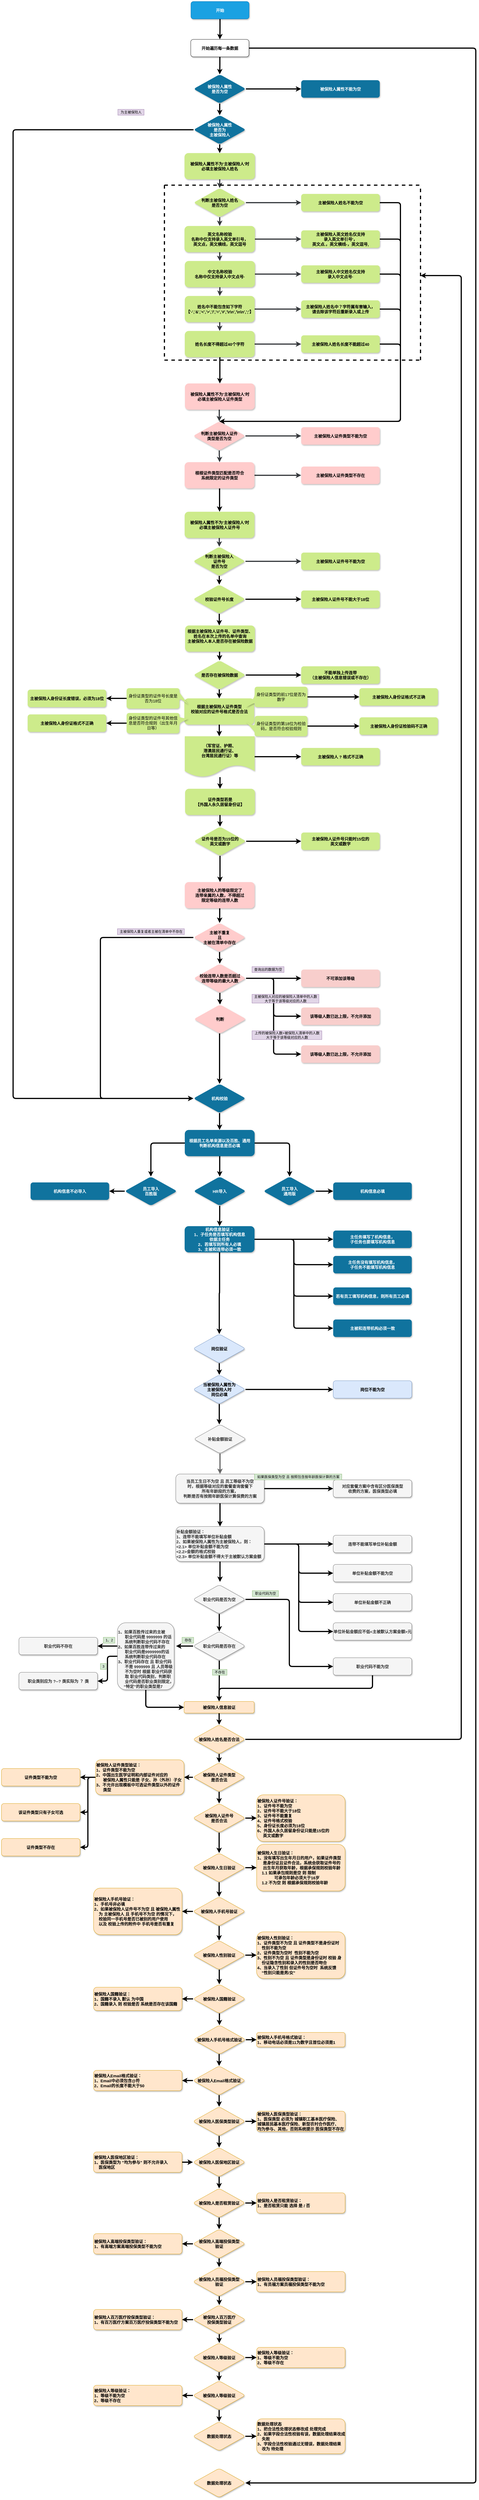<mxfile version="14.8.0" type="github">
  <diagram name="Page-1" id="97916047-d0de-89f5-080d-49f4d83e522f">
    <mxGraphModel dx="1422" dy="762" grid="1" gridSize="10" guides="1" tooltips="1" connect="1" arrows="1" fold="1" page="1" pageScale="1.5" pageWidth="1169" pageHeight="827" background="none" math="0" shadow="0">
      <root>
        <mxCell id="0" />
        <mxCell id="1" parent="0" />
        <mxCell id="WadXmMXPq1VeHtxro_Xy-229" style="edgeStyle=elbowEdgeStyle;rounded=1;orthogonalLoop=1;jettySize=auto;elbow=vertical;html=1;entryX=1;entryY=0.5;entryDx=0;entryDy=0;fontColor=#000000;strokeWidth=4;" edge="1" parent="1" source="2" target="WadXmMXPq1VeHtxro_Xy-225">
          <mxGeometry relative="1" as="geometry">
            <Array as="points">
              <mxPoint x="1630" y="1500" />
              <mxPoint x="1690" y="8430" />
            </Array>
          </mxGeometry>
        </mxCell>
        <mxCell id="WadXmMXPq1VeHtxro_Xy-232" style="edgeStyle=elbowEdgeStyle;rounded=1;orthogonalLoop=1;jettySize=auto;elbow=vertical;html=1;fontColor=#000000;strokeWidth=4;" edge="1" parent="1" source="2" target="68mDhfGCl0k21oifYZLE-96">
          <mxGeometry relative="1" as="geometry" />
        </mxCell>
        <mxCell id="2" value="开始遍历每一条数据" style="rounded=1;shadow=1;fontStyle=1;fontSize=14;" parent="1" vertex="1">
          <mxGeometry x="650.5" y="140" width="200" height="60" as="geometry" />
        </mxCell>
        <mxCell id="68mDhfGCl0k21oifYZLE-122" style="edgeStyle=orthogonalEdgeStyle;rounded=1;orthogonalLoop=1;jettySize=auto;html=1;fontSize=14;fontColor=#FFFFFF;strokeColor=#36393d;strokeWidth=4;fillColor=#cdeb8b;" parent="1" source="68mDhfGCl0k21oifYZLE-77" target="68mDhfGCl0k21oifYZLE-79" edge="1">
          <mxGeometry relative="1" as="geometry" />
        </mxCell>
        <mxCell id="68mDhfGCl0k21oifYZLE-126" style="edgeStyle=orthogonalEdgeStyle;rounded=1;orthogonalLoop=1;jettySize=auto;html=1;fontSize=14;fontColor=#FFFFFF;strokeColor=#36393d;strokeWidth=4;fillColor=#cdeb8b;" parent="1" source="68mDhfGCl0k21oifYZLE-77" target="68mDhfGCl0k21oifYZLE-125" edge="1">
          <mxGeometry relative="1" as="geometry" />
        </mxCell>
        <mxCell id="68mDhfGCl0k21oifYZLE-77" value="中文名称校验&#xa;名称中仅支持录入中文点号·" style="rounded=1;fillColor=#cdeb8b;shadow=1;fontStyle=1;fontSize=14;strokeColor=none;" parent="1" vertex="1">
          <mxGeometry x="630" y="900" width="241" height="90" as="geometry" />
        </mxCell>
        <mxCell id="68mDhfGCl0k21oifYZLE-128" style="edgeStyle=orthogonalEdgeStyle;rounded=1;orthogonalLoop=1;jettySize=auto;html=1;fontSize=14;fontColor=#FFFFFF;strokeColor=#36393d;strokeWidth=4;fillColor=#cdeb8b;" parent="1" source="68mDhfGCl0k21oifYZLE-79" target="68mDhfGCl0k21oifYZLE-127" edge="1">
          <mxGeometry relative="1" as="geometry" />
        </mxCell>
        <mxCell id="68mDhfGCl0k21oifYZLE-134" style="edgeStyle=orthogonalEdgeStyle;rounded=1;orthogonalLoop=1;jettySize=auto;html=1;fontSize=14;fontColor=#FFFFFF;strokeColor=#36393d;strokeWidth=4;fillColor=#cdeb8b;" parent="1" source="68mDhfGCl0k21oifYZLE-79" target="68mDhfGCl0k21oifYZLE-133" edge="1">
          <mxGeometry relative="1" as="geometry" />
        </mxCell>
        <mxCell id="68mDhfGCl0k21oifYZLE-79" value="姓名中不能包含如下字符&#xa;【&#39;-&#39;,&#39;&amp;&#39;,&#39;&lt;&#39;,&#39;&gt;&#39;,&#39;/&#39;,&#39;=&#39;,&#39;#&#39;,&#39;\r\n&#39;,&#39;\n\n&#39;,&#39;;&#39;】" style="rounded=1;fillColor=#cdeb8b;shadow=1;fontStyle=1;fontSize=14;strokeColor=none;" parent="1" vertex="1">
          <mxGeometry x="630" y="1020" width="240" height="90" as="geometry" />
        </mxCell>
        <mxCell id="68mDhfGCl0k21oifYZLE-105" style="edgeStyle=orthogonalEdgeStyle;rounded=1;orthogonalLoop=1;jettySize=auto;html=1;exitX=0.5;exitY=1;exitDx=0;exitDy=0;strokeColor=#000000;strokeWidth=4;" parent="1" source="68mDhfGCl0k21oifYZLE-96" target="68mDhfGCl0k21oifYZLE-100" edge="1">
          <mxGeometry relative="1" as="geometry" />
        </mxCell>
        <mxCell id="68mDhfGCl0k21oifYZLE-96" value="被保险人属性&#xa;是否为空" style="rhombus;fillColor=#10739E;strokeColor=none;rounded=1;shadow=1;fontColor=#FFFFFF;fontStyle=1;fontSize=14;" parent="1" vertex="1">
          <mxGeometry x="660" y="260" width="180" height="100" as="geometry" />
        </mxCell>
        <mxCell id="68mDhfGCl0k21oifYZLE-98" value="被保险人属性不能为空" style="rounded=1;fillColor=#10739E;shadow=1;strokeColor=none;fontStyle=1;fontSize=14;fontColor=#FFFFFF;" parent="1" vertex="1">
          <mxGeometry x="1030" y="280" width="270" height="60" as="geometry" />
        </mxCell>
        <mxCell id="68mDhfGCl0k21oifYZLE-99" value="" style="endArrow=classic;html=1;strokeColor=#000000;strokeWidth=4;exitX=1;exitY=0.5;exitDx=0;exitDy=0;entryX=0;entryY=0.5;entryDx=0;entryDy=0;" parent="1" source="68mDhfGCl0k21oifYZLE-96" target="68mDhfGCl0k21oifYZLE-98" edge="1">
          <mxGeometry width="50" height="50" relative="1" as="geometry">
            <mxPoint x="870" y="250" as="sourcePoint" />
            <mxPoint x="920" y="200" as="targetPoint" />
          </mxGeometry>
        </mxCell>
        <mxCell id="68mDhfGCl0k21oifYZLE-159" style="edgeStyle=elbowEdgeStyle;rounded=1;orthogonalLoop=1;jettySize=auto;html=1;fontSize=14;fontColor=#FFFFFF;strokeColor=#000000;strokeWidth=4;" parent="1" source="68mDhfGCl0k21oifYZLE-100" target="68mDhfGCl0k21oifYZLE-158" edge="1">
          <mxGeometry relative="1" as="geometry" />
        </mxCell>
        <mxCell id="WadXmMXPq1VeHtxro_Xy-49" style="edgeStyle=orthogonalEdgeStyle;rounded=1;orthogonalLoop=1;jettySize=auto;html=1;exitX=0;exitY=0.5;exitDx=0;exitDy=0;strokeWidth=4;entryX=0;entryY=0.5;entryDx=0;entryDy=0;elbow=vertical;" edge="1" parent="1" source="68mDhfGCl0k21oifYZLE-100" target="68mDhfGCl0k21oifYZLE-106">
          <mxGeometry relative="1" as="geometry">
            <mxPoint x="140" y="830" as="targetPoint" />
            <Array as="points">
              <mxPoint x="40" y="450" />
              <mxPoint x="40" y="3772" />
            </Array>
          </mxGeometry>
        </mxCell>
        <mxCell id="68mDhfGCl0k21oifYZLE-100" value="被保险人属性&#xa;是否为&#xa;主被保险人" style="rhombus;fillColor=#10739E;strokeColor=none;rounded=1;shadow=1;fontColor=#FFFFFF;fontStyle=1;fontSize=14;" parent="1" vertex="1">
          <mxGeometry x="660" y="400" width="180" height="100" as="geometry" />
        </mxCell>
        <mxCell id="WadXmMXPq1VeHtxro_Xy-55" style="edgeStyle=elbowEdgeStyle;rounded=1;orthogonalLoop=1;jettySize=auto;html=1;strokeWidth=4;" edge="1" parent="1" source="68mDhfGCl0k21oifYZLE-106" target="WadXmMXPq1VeHtxro_Xy-54">
          <mxGeometry relative="1" as="geometry" />
        </mxCell>
        <mxCell id="68mDhfGCl0k21oifYZLE-106" value="机构校验" style="rhombus;fillColor=#10739E;strokeColor=none;rounded=1;shadow=1;fontColor=#FFFFFF;fontStyle=1;fontSize=14;" parent="1" vertex="1">
          <mxGeometry x="659.5" y="3722" width="180" height="100" as="geometry" />
        </mxCell>
        <mxCell id="68mDhfGCl0k21oifYZLE-115" style="edgeStyle=orthogonalEdgeStyle;rounded=1;orthogonalLoop=1;jettySize=auto;html=1;exitX=1;exitY=0.5;exitDx=0;exitDy=0;fontSize=14;fontColor=#FFFFFF;strokeColor=#36393d;strokeWidth=4;fillColor=#cdeb8b;" parent="1" source="68mDhfGCl0k21oifYZLE-109" target="68mDhfGCl0k21oifYZLE-114" edge="1">
          <mxGeometry relative="1" as="geometry" />
        </mxCell>
        <mxCell id="68mDhfGCl0k21oifYZLE-119" style="edgeStyle=orthogonalEdgeStyle;rounded=1;orthogonalLoop=1;jettySize=auto;html=1;fontSize=14;fontColor=#FFFFFF;strokeColor=#36393d;strokeWidth=4;fillColor=#cdeb8b;" parent="1" source="68mDhfGCl0k21oifYZLE-109" target="68mDhfGCl0k21oifYZLE-118" edge="1">
          <mxGeometry relative="1" as="geometry" />
        </mxCell>
        <mxCell id="68mDhfGCl0k21oifYZLE-109" value="判断主被保险人姓名&#xa;是否为空" style="rhombus;fillColor=#cdeb8b;rounded=1;shadow=1;fontStyle=1;fontSize=14;strokeColor=none;" parent="1" vertex="1">
          <mxGeometry x="660" y="650" width="180" height="100" as="geometry" />
        </mxCell>
        <mxCell id="68mDhfGCl0k21oifYZLE-131" style="edgeStyle=orthogonalEdgeStyle;rounded=1;orthogonalLoop=1;jettySize=auto;html=1;fontSize=14;fontColor=#FFFFFF;strokeColor=#36393d;strokeWidth=4;fillColor=#ffcccc;" parent="1" source="68mDhfGCl0k21oifYZLE-110" target="68mDhfGCl0k21oifYZLE-130" edge="1">
          <mxGeometry relative="1" as="geometry" />
        </mxCell>
        <mxCell id="68mDhfGCl0k21oifYZLE-138" style="edgeStyle=orthogonalEdgeStyle;rounded=1;orthogonalLoop=1;jettySize=auto;html=1;fontSize=14;fontColor=#FFFFFF;strokeColor=#36393d;strokeWidth=4;fillColor=#ffcccc;" parent="1" source="68mDhfGCl0k21oifYZLE-110" target="68mDhfGCl0k21oifYZLE-132" edge="1">
          <mxGeometry relative="1" as="geometry" />
        </mxCell>
        <mxCell id="68mDhfGCl0k21oifYZLE-110" value="判断主被保险人证件&#xa;类型是否为空" style="rhombus;fillColor=#ffcccc;rounded=1;shadow=1;fontStyle=1;fontSize=14;strokeColor=none;" parent="1" vertex="1">
          <mxGeometry x="658.5" y="1450" width="180" height="100" as="geometry" />
        </mxCell>
        <mxCell id="68mDhfGCl0k21oifYZLE-151" style="edgeStyle=elbowEdgeStyle;rounded=1;orthogonalLoop=1;jettySize=auto;html=1;fontSize=14;fontColor=#FFFFFF;strokeColor=#36393d;strokeWidth=4;fillColor=#cdeb8b;" parent="1" source="68mDhfGCl0k21oifYZLE-111" target="68mDhfGCl0k21oifYZLE-150" edge="1">
          <mxGeometry relative="1" as="geometry" />
        </mxCell>
        <mxCell id="68mDhfGCl0k21oifYZLE-165" style="edgeStyle=elbowEdgeStyle;rounded=1;orthogonalLoop=1;jettySize=auto;html=1;fontSize=14;fontColor=#FFFFFF;strokeColor=#000000;strokeWidth=4;" parent="1" source="68mDhfGCl0k21oifYZLE-111" target="68mDhfGCl0k21oifYZLE-154" edge="1">
          <mxGeometry relative="1" as="geometry" />
        </mxCell>
        <mxCell id="68mDhfGCl0k21oifYZLE-111" value="判断主被保险人&#xa;证件号&#xa;是否为空" style="rhombus;fillColor=#cdeb8b;rounded=1;shadow=1;fontStyle=1;fontSize=14;strokeColor=none;" parent="1" vertex="1">
          <mxGeometry x="658.5" y="1880" width="180" height="100" as="geometry" />
        </mxCell>
        <mxCell id="WadXmMXPq1VeHtxro_Xy-38" style="edgeStyle=orthogonalEdgeStyle;rounded=1;orthogonalLoop=1;jettySize=auto;html=1;strokeWidth=4;entryX=0;entryY=0.5;entryDx=0;entryDy=0;" edge="1" parent="1" source="68mDhfGCl0k21oifYZLE-112" target="WadXmMXPq1VeHtxro_Xy-39">
          <mxGeometry relative="1" as="geometry">
            <mxPoint x="940" y="3360" as="targetPoint" />
          </mxGeometry>
        </mxCell>
        <mxCell id="WadXmMXPq1VeHtxro_Xy-42" style="edgeStyle=orthogonalEdgeStyle;rounded=1;orthogonalLoop=1;jettySize=auto;html=1;exitX=0.5;exitY=1;exitDx=0;exitDy=0;entryX=0.5;entryY=0;entryDx=0;entryDy=0;strokeWidth=4;" edge="1" parent="1" source="68mDhfGCl0k21oifYZLE-112" target="WadXmMXPq1VeHtxro_Xy-41">
          <mxGeometry relative="1" as="geometry" />
        </mxCell>
        <mxCell id="WadXmMXPq1VeHtxro_Xy-44" style="edgeStyle=orthogonalEdgeStyle;rounded=1;orthogonalLoop=1;jettySize=auto;html=1;exitX=1;exitY=0.5;exitDx=0;exitDy=0;entryX=0;entryY=0.5;entryDx=0;entryDy=0;strokeWidth=4;" edge="1" parent="1" source="68mDhfGCl0k21oifYZLE-112" target="WadXmMXPq1VeHtxro_Xy-43">
          <mxGeometry relative="1" as="geometry" />
        </mxCell>
        <mxCell id="WadXmMXPq1VeHtxro_Xy-47" style="edgeStyle=orthogonalEdgeStyle;rounded=1;orthogonalLoop=1;jettySize=auto;html=1;exitX=1;exitY=0.5;exitDx=0;exitDy=0;entryX=0;entryY=0.5;entryDx=0;entryDy=0;strokeWidth=4;" edge="1" parent="1" source="68mDhfGCl0k21oifYZLE-112" target="WadXmMXPq1VeHtxro_Xy-46">
          <mxGeometry relative="1" as="geometry" />
        </mxCell>
        <mxCell id="68mDhfGCl0k21oifYZLE-112" value="校验连带人数是否超过&#xa;连带等级的最大人数" style="rhombus;fillColor=#ffcccc;rounded=1;shadow=1;fontStyle=1;fontSize=14;strokeColor=none;" parent="1" vertex="1">
          <mxGeometry x="660.5" y="3310" width="180" height="100" as="geometry" />
        </mxCell>
        <mxCell id="68mDhfGCl0k21oifYZLE-139" style="edgeStyle=elbowEdgeStyle;rounded=1;orthogonalLoop=1;jettySize=auto;html=1;entryX=0.5;entryY=0;entryDx=0;entryDy=0;fontSize=14;fontColor=#FFFFFF;strokeColor=#000000;strokeWidth=4;" parent="1" source="68mDhfGCl0k21oifYZLE-114" target="68mDhfGCl0k21oifYZLE-110" edge="1">
          <mxGeometry relative="1" as="geometry">
            <Array as="points">
              <mxPoint x="1371" y="1440" />
            </Array>
          </mxGeometry>
        </mxCell>
        <mxCell id="68mDhfGCl0k21oifYZLE-114" value="主被保险人姓名不能为空" style="rounded=1;fillColor=#cdeb8b;shadow=1;fontStyle=1;fontSize=14;strokeColor=none;" parent="1" vertex="1">
          <mxGeometry x="1030" y="670" width="270" height="60" as="geometry" />
        </mxCell>
        <mxCell id="68mDhfGCl0k21oifYZLE-121" style="edgeStyle=orthogonalEdgeStyle;rounded=1;orthogonalLoop=1;jettySize=auto;html=1;fontSize=14;fontColor=#FFFFFF;strokeColor=#36393d;strokeWidth=4;fillColor=#cdeb8b;" parent="1" source="68mDhfGCl0k21oifYZLE-118" target="68mDhfGCl0k21oifYZLE-77" edge="1">
          <mxGeometry relative="1" as="geometry" />
        </mxCell>
        <mxCell id="68mDhfGCl0k21oifYZLE-124" style="edgeStyle=orthogonalEdgeStyle;rounded=1;orthogonalLoop=1;jettySize=auto;html=1;fontSize=14;fontColor=#FFFFFF;strokeColor=#36393d;strokeWidth=4;fillColor=#cdeb8b;" parent="1" source="68mDhfGCl0k21oifYZLE-118" target="68mDhfGCl0k21oifYZLE-123" edge="1">
          <mxGeometry relative="1" as="geometry" />
        </mxCell>
        <mxCell id="68mDhfGCl0k21oifYZLE-118" value="英文名称校验&#xa;名称中仅支持录入英文单引号，&#xa;英文点，英文横线，英文逗号" style="rounded=1;fillColor=#cdeb8b;shadow=1;fontStyle=1;fontSize=14;strokeColor=none;" parent="1" vertex="1">
          <mxGeometry x="629" y="780" width="242" height="90" as="geometry" />
        </mxCell>
        <mxCell id="68mDhfGCl0k21oifYZLE-140" style="edgeStyle=elbowEdgeStyle;rounded=1;orthogonalLoop=1;jettySize=auto;html=1;entryX=0.5;entryY=0;entryDx=0;entryDy=0;fontSize=14;fontColor=#FFFFFF;strokeColor=#000000;strokeWidth=4;" parent="1" source="68mDhfGCl0k21oifYZLE-123" target="68mDhfGCl0k21oifYZLE-110" edge="1">
          <mxGeometry relative="1" as="geometry">
            <Array as="points">
              <mxPoint x="1371" y="1420" />
            </Array>
          </mxGeometry>
        </mxCell>
        <mxCell id="68mDhfGCl0k21oifYZLE-123" value="主被保险人英文姓名仅支持&#xa;录入英文单引号&#39;，&#xa;英文点.，英文横线-，英文逗号," style="rounded=1;fillColor=#cdeb8b;shadow=1;fontStyle=1;fontSize=14;strokeColor=none;" parent="1" vertex="1">
          <mxGeometry x="1030" y="795" width="270" height="60" as="geometry" />
        </mxCell>
        <mxCell id="68mDhfGCl0k21oifYZLE-141" style="edgeStyle=elbowEdgeStyle;rounded=1;orthogonalLoop=1;jettySize=auto;html=1;entryX=0.5;entryY=0;entryDx=0;entryDy=0;fontSize=14;fontColor=#FFFFFF;strokeColor=#000000;strokeWidth=4;" parent="1" source="68mDhfGCl0k21oifYZLE-125" target="68mDhfGCl0k21oifYZLE-110" edge="1">
          <mxGeometry relative="1" as="geometry">
            <Array as="points">
              <mxPoint x="1371" y="1480" />
            </Array>
          </mxGeometry>
        </mxCell>
        <mxCell id="68mDhfGCl0k21oifYZLE-125" value="主被保险人中文姓名仅支持&#xa;录入中文点号·" style="rounded=1;fillColor=#cdeb8b;shadow=1;fontStyle=1;fontSize=14;strokeColor=none;" parent="1" vertex="1">
          <mxGeometry x="1030" y="915" width="270" height="60" as="geometry" />
        </mxCell>
        <mxCell id="68mDhfGCl0k21oifYZLE-142" style="edgeStyle=elbowEdgeStyle;rounded=1;orthogonalLoop=1;jettySize=auto;html=1;entryX=0.5;entryY=0;entryDx=0;entryDy=0;fontSize=14;fontColor=#FFFFFF;strokeColor=#000000;strokeWidth=4;" parent="1" source="68mDhfGCl0k21oifYZLE-127" target="68mDhfGCl0k21oifYZLE-110" edge="1">
          <mxGeometry relative="1" as="geometry">
            <Array as="points">
              <mxPoint x="1371" y="1460" />
            </Array>
          </mxGeometry>
        </mxCell>
        <mxCell id="68mDhfGCl0k21oifYZLE-127" value="主被保险人姓名中？字符属有害输入，&#xa;请去除该字符后重新录入或上传" style="rounded=1;fillColor=#cdeb8b;shadow=1;fontStyle=1;fontSize=14;strokeColor=none;" parent="1" vertex="1">
          <mxGeometry x="1030" y="1035" width="270" height="60" as="geometry" />
        </mxCell>
        <mxCell id="68mDhfGCl0k21oifYZLE-130" value="主被保险人证件类型不能为空" style="rounded=1;fillColor=#ffcccc;shadow=1;fontStyle=1;fontSize=14;strokeColor=none;" parent="1" vertex="1">
          <mxGeometry x="1030" y="1470" width="270" height="60" as="geometry" />
        </mxCell>
        <mxCell id="68mDhfGCl0k21oifYZLE-145" style="edgeStyle=elbowEdgeStyle;rounded=1;orthogonalLoop=1;jettySize=auto;html=1;fontSize=14;fontColor=#FFFFFF;strokeColor=#36393d;strokeWidth=4;fillColor=#ffcccc;" parent="1" source="68mDhfGCl0k21oifYZLE-132" target="68mDhfGCl0k21oifYZLE-144" edge="1">
          <mxGeometry relative="1" as="geometry" />
        </mxCell>
        <mxCell id="68mDhfGCl0k21oifYZLE-156" style="edgeStyle=elbowEdgeStyle;rounded=1;orthogonalLoop=1;jettySize=auto;html=1;fontSize=14;fontColor=#FFFFFF;strokeColor=#000000;strokeWidth=4;" parent="1" source="68mDhfGCl0k21oifYZLE-132" target="68mDhfGCl0k21oifYZLE-152" edge="1">
          <mxGeometry relative="1" as="geometry" />
        </mxCell>
        <mxCell id="68mDhfGCl0k21oifYZLE-132" value="根根证件类型匹配是否符合&#xa;系统限定的证件类型" style="rounded=1;fillColor=#ffcccc;shadow=1;fontStyle=1;fontSize=14;strokeColor=none;" parent="1" vertex="1">
          <mxGeometry x="629.5" y="1590" width="240" height="90" as="geometry" />
        </mxCell>
        <mxCell id="68mDhfGCl0k21oifYZLE-136" style="edgeStyle=orthogonalEdgeStyle;rounded=1;orthogonalLoop=1;jettySize=auto;html=1;fontSize=14;fontColor=#FFFFFF;strokeColor=#36393d;strokeWidth=4;fillColor=#cdeb8b;" parent="1" source="68mDhfGCl0k21oifYZLE-133" target="68mDhfGCl0k21oifYZLE-135" edge="1">
          <mxGeometry relative="1" as="geometry" />
        </mxCell>
        <mxCell id="68mDhfGCl0k21oifYZLE-162" style="edgeStyle=elbowEdgeStyle;rounded=1;orthogonalLoop=1;jettySize=auto;html=1;fontSize=14;fontColor=#FFFFFF;strokeColor=#000000;strokeWidth=4;" parent="1" source="68mDhfGCl0k21oifYZLE-133" target="68mDhfGCl0k21oifYZLE-161" edge="1">
          <mxGeometry relative="1" as="geometry" />
        </mxCell>
        <mxCell id="68mDhfGCl0k21oifYZLE-133" value="姓名长度不得超过40个字符" style="rounded=1;fillColor=#cdeb8b;shadow=1;fontStyle=1;fontSize=14;strokeColor=none;" parent="1" vertex="1">
          <mxGeometry x="630" y="1140" width="240" height="90" as="geometry" />
        </mxCell>
        <mxCell id="68mDhfGCl0k21oifYZLE-143" style="edgeStyle=elbowEdgeStyle;rounded=1;orthogonalLoop=1;jettySize=auto;html=1;entryX=0.5;entryY=0;entryDx=0;entryDy=0;fontSize=14;fontColor=#FFFFFF;strokeColor=#000000;strokeWidth=4;" parent="1" source="68mDhfGCl0k21oifYZLE-135" target="68mDhfGCl0k21oifYZLE-110" edge="1">
          <mxGeometry relative="1" as="geometry">
            <Array as="points">
              <mxPoint x="1371" y="1640" />
            </Array>
          </mxGeometry>
        </mxCell>
        <mxCell id="68mDhfGCl0k21oifYZLE-135" value="主被保险人姓名长度不能超过40" style="rounded=1;fillColor=#cdeb8b;shadow=1;fontStyle=1;fontSize=14;strokeColor=none;" parent="1" vertex="1">
          <mxGeometry x="1030" y="1155" width="270" height="60" as="geometry" />
        </mxCell>
        <mxCell id="68mDhfGCl0k21oifYZLE-144" value="主被保险人证件类型不存在" style="rounded=1;fillColor=#ffcccc;shadow=1;fontStyle=1;fontSize=14;strokeColor=none;" parent="1" vertex="1">
          <mxGeometry x="1030" y="1605" width="270" height="60" as="geometry" />
        </mxCell>
        <mxCell id="68mDhfGCl0k21oifYZLE-150" value="主被保险人证件号不能为空" style="rounded=1;fillColor=#cdeb8b;shadow=1;fontStyle=1;fontSize=14;strokeColor=none;" parent="1" vertex="1">
          <mxGeometry x="1030" y="1900" width="270" height="60" as="geometry" />
        </mxCell>
        <mxCell id="68mDhfGCl0k21oifYZLE-157" style="edgeStyle=elbowEdgeStyle;rounded=1;orthogonalLoop=1;jettySize=auto;html=1;fontSize=14;fontColor=#FFFFFF;strokeColor=#36393d;strokeWidth=4;fillColor=#cdeb8b;" parent="1" source="68mDhfGCl0k21oifYZLE-152" target="68mDhfGCl0k21oifYZLE-111" edge="1">
          <mxGeometry relative="1" as="geometry" />
        </mxCell>
        <mxCell id="68mDhfGCl0k21oifYZLE-152" value="被保险人属性不为&#39;主被保险人&#39;时&#xa;必填主被保险人证件号" style="rounded=1;fillColor=#cdeb8b;shadow=1;fontStyle=1;fontSize=14;strokeColor=none;" parent="1" vertex="1">
          <mxGeometry x="629.5" y="1760" width="240" height="90" as="geometry" />
        </mxCell>
        <mxCell id="68mDhfGCl0k21oifYZLE-167" style="edgeStyle=elbowEdgeStyle;rounded=1;orthogonalLoop=1;jettySize=auto;html=1;fontSize=14;fontColor=#FFFFFF;strokeColor=#000000;strokeWidth=4;" parent="1" source="68mDhfGCl0k21oifYZLE-154" target="68mDhfGCl0k21oifYZLE-166" edge="1">
          <mxGeometry relative="1" as="geometry" />
        </mxCell>
        <mxCell id="68mDhfGCl0k21oifYZLE-169" style="edgeStyle=elbowEdgeStyle;rounded=1;orthogonalLoop=1;jettySize=auto;html=1;fontSize=14;fontColor=#FFFFFF;strokeColor=#000000;strokeWidth=4;" parent="1" source="68mDhfGCl0k21oifYZLE-154" target="68mDhfGCl0k21oifYZLE-168" edge="1">
          <mxGeometry relative="1" as="geometry" />
        </mxCell>
        <mxCell id="68mDhfGCl0k21oifYZLE-154" value="校验证件号长度" style="rhombus;fillColor=#cdeb8b;rounded=1;shadow=1;fontStyle=1;fontSize=14;strokeColor=none;" parent="1" vertex="1">
          <mxGeometry x="658.5" y="2010" width="180" height="100" as="geometry" />
        </mxCell>
        <mxCell id="68mDhfGCl0k21oifYZLE-160" style="edgeStyle=elbowEdgeStyle;rounded=1;orthogonalLoop=1;jettySize=auto;html=1;fontSize=14;fontColor=#FFFFFF;strokeColor=#36393d;strokeWidth=4;fillColor=#cdeb8b;" parent="1" source="68mDhfGCl0k21oifYZLE-158" target="68mDhfGCl0k21oifYZLE-109" edge="1">
          <mxGeometry relative="1" as="geometry" />
        </mxCell>
        <mxCell id="68mDhfGCl0k21oifYZLE-158" value="被保险人属性不为&#39;主被保险人&#39;时&#xa;必填主被保险人姓名" style="rounded=1;fillColor=#cdeb8b;shadow=1;fontStyle=1;fontSize=14;strokeColor=none;" parent="1" vertex="1">
          <mxGeometry x="629" y="530" width="242" height="90" as="geometry" />
        </mxCell>
        <mxCell id="68mDhfGCl0k21oifYZLE-163" style="edgeStyle=elbowEdgeStyle;rounded=1;orthogonalLoop=1;jettySize=auto;html=1;fontSize=14;fontColor=#FFFFFF;strokeColor=#36393d;strokeWidth=4;fillColor=#ffcccc;" parent="1" source="68mDhfGCl0k21oifYZLE-161" target="68mDhfGCl0k21oifYZLE-110" edge="1">
          <mxGeometry relative="1" as="geometry" />
        </mxCell>
        <mxCell id="68mDhfGCl0k21oifYZLE-161" value="被保险人属性不为&#39;主被保险人&#39;时&#xa;必填主被保险人证件类型" style="rounded=1;fillColor=#ffcccc;shadow=1;fontStyle=1;fontSize=14;strokeColor=none;" parent="1" vertex="1">
          <mxGeometry x="630.5" y="1320" width="240" height="90" as="geometry" />
        </mxCell>
        <mxCell id="68mDhfGCl0k21oifYZLE-166" value="主被保险人证件号不能大于18位" style="rounded=1;fillColor=#cdeb8b;shadow=1;fontStyle=1;fontSize=14;strokeColor=none;" parent="1" vertex="1">
          <mxGeometry x="1030" y="2030" width="270" height="60" as="geometry" />
        </mxCell>
        <mxCell id="68mDhfGCl0k21oifYZLE-171" style="edgeStyle=elbowEdgeStyle;rounded=1;orthogonalLoop=1;jettySize=auto;html=1;fontSize=14;fontColor=#FFFFFF;strokeColor=#000000;strokeWidth=4;" parent="1" source="68mDhfGCl0k21oifYZLE-168" target="68mDhfGCl0k21oifYZLE-170" edge="1">
          <mxGeometry relative="1" as="geometry" />
        </mxCell>
        <mxCell id="68mDhfGCl0k21oifYZLE-168" value="根据主被保险人证件号、证件类型、&#xa;姓名在本次上传的名单中查询&#xa;主被保险人本人是否存在被保险数据&#xa;" style="rounded=1;fillColor=#cdeb8b;shadow=1;fontStyle=1;fontSize=14;strokeColor=none;" parent="1" vertex="1">
          <mxGeometry x="631" y="2150" width="240" height="90" as="geometry" />
        </mxCell>
        <mxCell id="68mDhfGCl0k21oifYZLE-173" style="edgeStyle=elbowEdgeStyle;rounded=1;orthogonalLoop=1;jettySize=auto;html=1;fontSize=14;fontColor=#FFFFFF;strokeColor=#000000;strokeWidth=4;" parent="1" source="68mDhfGCl0k21oifYZLE-170" target="68mDhfGCl0k21oifYZLE-172" edge="1">
          <mxGeometry relative="1" as="geometry" />
        </mxCell>
        <mxCell id="68mDhfGCl0k21oifYZLE-175" style="edgeStyle=elbowEdgeStyle;rounded=1;orthogonalLoop=1;jettySize=auto;html=1;entryX=0.5;entryY=0;entryDx=0;entryDy=0;fontSize=14;fontColor=#FFFFFF;strokeColor=#000000;strokeWidth=4;" parent="1" source="68mDhfGCl0k21oifYZLE-170" target="68mDhfGCl0k21oifYZLE-174" edge="1">
          <mxGeometry relative="1" as="geometry" />
        </mxCell>
        <mxCell id="68mDhfGCl0k21oifYZLE-170" value="是否存在被保险数据" style="rhombus;fillColor=#cdeb8b;rounded=1;shadow=1;fontStyle=1;fontSize=14;strokeColor=none;" parent="1" vertex="1">
          <mxGeometry x="659.5" y="2270" width="180" height="100" as="geometry" />
        </mxCell>
        <mxCell id="68mDhfGCl0k21oifYZLE-172" value="不能单独上传连带&#xa;（主被保险人信息错误或不存在）" style="rounded=1;fillColor=#cdeb8b;shadow=1;fontStyle=1;fontSize=14;strokeColor=none;" parent="1" vertex="1">
          <mxGeometry x="1030" y="2290" width="270" height="60" as="geometry" />
        </mxCell>
        <mxCell id="68mDhfGCl0k21oifYZLE-189" style="edgeStyle=elbowEdgeStyle;rounded=1;orthogonalLoop=1;jettySize=auto;html=1;fontSize=14;fontColor=#FFFFFF;strokeColor=#000000;strokeWidth=4;" parent="1" source="68mDhfGCl0k21oifYZLE-174" edge="1">
          <mxGeometry relative="1" as="geometry">
            <mxPoint x="748.5" y="2530" as="targetPoint" />
          </mxGeometry>
        </mxCell>
        <mxCell id="68mDhfGCl0k21oifYZLE-174" value="根据主被保险人证件类型&#xa;校验对应的证件号格式是否合法&#xa;" style="rounded=1;fillColor=#cdeb8b;shadow=1;fontStyle=1;fontSize=14;strokeColor=none;" parent="1" vertex="1">
          <mxGeometry x="628.5" y="2400" width="240" height="90" as="geometry" />
        </mxCell>
        <mxCell id="68mDhfGCl0k21oifYZLE-180" style="edgeStyle=elbowEdgeStyle;rounded=1;orthogonalLoop=1;jettySize=auto;html=1;fontSize=14;fontColor=#FFFFFF;strokeColor=#000000;strokeWidth=4;" parent="1" source="68mDhfGCl0k21oifYZLE-176" target="68mDhfGCl0k21oifYZLE-179" edge="1">
          <mxGeometry relative="1" as="geometry" />
        </mxCell>
        <mxCell id="68mDhfGCl0k21oifYZLE-176" value="身份证类型的前17位是否为数字" style="shape=callout;whiteSpace=wrap;html=1;perimeter=calloutPerimeter;rounded=1;shadow=1;fontSize=14;fillColor=#cdeb8b;direction=south;position2=1;strokeColor=none;" parent="1" vertex="1">
          <mxGeometry x="840" y="2360" width="211.5" height="70" as="geometry" />
        </mxCell>
        <mxCell id="68mDhfGCl0k21oifYZLE-182" style="edgeStyle=elbowEdgeStyle;rounded=1;orthogonalLoop=1;jettySize=auto;html=1;fontSize=14;fontColor=#FFFFFF;strokeColor=#000000;strokeWidth=4;" parent="1" source="68mDhfGCl0k21oifYZLE-178" target="68mDhfGCl0k21oifYZLE-181" edge="1">
          <mxGeometry relative="1" as="geometry" />
        </mxCell>
        <mxCell id="68mDhfGCl0k21oifYZLE-178" value="身份证类型的第18位为检验码，是否符合校验规则" style="shape=callout;whiteSpace=wrap;html=1;perimeter=calloutPerimeter;rounded=1;shadow=1;fontSize=14;fillColor=#cdeb8b;direction=south;position2=0.29;strokeColor=none;" parent="1" vertex="1">
          <mxGeometry x="840" y="2460" width="211.5" height="70" as="geometry" />
        </mxCell>
        <mxCell id="68mDhfGCl0k21oifYZLE-179" value="主被保险人身份证格式不正确" style="rounded=1;fillColor=#cdeb8b;shadow=1;fontStyle=1;fontSize=14;strokeColor=none;" parent="1" vertex="1">
          <mxGeometry x="1230" y="2365" width="270" height="60" as="geometry" />
        </mxCell>
        <mxCell id="68mDhfGCl0k21oifYZLE-181" value="主被保险人身份证检验码不正确" style="rounded=1;fillColor=#cdeb8b;shadow=1;fontStyle=1;fontSize=14;strokeColor=none;" parent="1" vertex="1">
          <mxGeometry x="1230" y="2465" width="270" height="60" as="geometry" />
        </mxCell>
        <mxCell id="68mDhfGCl0k21oifYZLE-187" style="edgeStyle=elbowEdgeStyle;rounded=1;orthogonalLoop=1;jettySize=auto;html=1;entryX=1;entryY=0.5;entryDx=0;entryDy=0;fontSize=14;fontColor=#FFFFFF;strokeColor=#000000;strokeWidth=4;" parent="1" source="68mDhfGCl0k21oifYZLE-183" target="68mDhfGCl0k21oifYZLE-185" edge="1">
          <mxGeometry relative="1" as="geometry" />
        </mxCell>
        <mxCell id="68mDhfGCl0k21oifYZLE-183" value="身份证类型的证件号长度是否为18位" style="shape=callout;whiteSpace=wrap;html=1;perimeter=calloutPerimeter;rounded=1;shadow=1;fontSize=14;fillColor=#cdeb8b;direction=north;position2=0.21;strokeColor=none;" parent="1" vertex="1">
          <mxGeometry x="430" y="2365" width="211.5" height="70" as="geometry" />
        </mxCell>
        <mxCell id="68mDhfGCl0k21oifYZLE-188" style="edgeStyle=elbowEdgeStyle;rounded=1;orthogonalLoop=1;jettySize=auto;html=1;entryX=1;entryY=0.5;entryDx=0;entryDy=0;fontSize=14;fontColor=#FFFFFF;strokeColor=#000000;strokeWidth=4;" parent="1" source="68mDhfGCl0k21oifYZLE-184" target="68mDhfGCl0k21oifYZLE-186" edge="1">
          <mxGeometry relative="1" as="geometry" />
        </mxCell>
        <mxCell id="68mDhfGCl0k21oifYZLE-184" value="身份证类型的证件号其他信息是否符合规则（出生年月日等）" style="shape=callout;whiteSpace=wrap;html=1;perimeter=calloutPerimeter;rounded=1;shadow=1;fontSize=14;fillColor=#cdeb8b;direction=north;position2=0.71;strokeColor=none;" parent="1" vertex="1">
          <mxGeometry x="430" y="2450" width="211.5" height="70" as="geometry" />
        </mxCell>
        <mxCell id="68mDhfGCl0k21oifYZLE-185" value="主被保险人身份证长度错误，必须为18位" style="rounded=1;fillColor=#cdeb8b;shadow=1;fontStyle=1;fontSize=14;strokeColor=none;" parent="1" vertex="1">
          <mxGeometry x="90" y="2370" width="270" height="60" as="geometry" />
        </mxCell>
        <mxCell id="68mDhfGCl0k21oifYZLE-186" value="主被保险人身份证格式不正确" style="rounded=1;fillColor=#cdeb8b;shadow=1;fontStyle=1;fontSize=14;strokeColor=none;" parent="1" vertex="1">
          <mxGeometry x="90" y="2455" width="270" height="60" as="geometry" />
        </mxCell>
        <mxCell id="68mDhfGCl0k21oifYZLE-192" style="edgeStyle=elbowEdgeStyle;rounded=1;orthogonalLoop=1;jettySize=auto;html=1;fontSize=14;fontColor=#FFFFFF;strokeColor=#000000;strokeWidth=4;" parent="1" source="68mDhfGCl0k21oifYZLE-190" target="68mDhfGCl0k21oifYZLE-191" edge="1">
          <mxGeometry relative="1" as="geometry" />
        </mxCell>
        <mxCell id="68mDhfGCl0k21oifYZLE-194" style="edgeStyle=elbowEdgeStyle;rounded=1;orthogonalLoop=1;jettySize=auto;html=1;entryX=0.5;entryY=0;entryDx=0;entryDy=0;fontSize=14;fontColor=#FFFFFF;strokeColor=#000000;strokeWidth=4;" parent="1" source="68mDhfGCl0k21oifYZLE-190" target="68mDhfGCl0k21oifYZLE-193" edge="1">
          <mxGeometry relative="1" as="geometry" />
        </mxCell>
        <mxCell id="68mDhfGCl0k21oifYZLE-190" value="（军官证、护照、&#xa;港澳居民通行证、&#xa;台湾居民通行证）等" style="shape=document;boundedLbl=1;rounded=1;shadow=1;fontSize=14;fillColor=#cdeb8b;strokeColor=none;fontStyle=1" parent="1" vertex="1">
          <mxGeometry x="630" y="2530" width="240" height="140" as="geometry" />
        </mxCell>
        <mxCell id="68mDhfGCl0k21oifYZLE-191" value="主被保险人 ? 格式不正确" style="rounded=1;fillColor=#cdeb8b;shadow=1;fontStyle=1;fontSize=14;strokeColor=none;" parent="1" vertex="1">
          <mxGeometry x="1030" y="2570" width="270" height="60" as="geometry" />
        </mxCell>
        <mxCell id="68mDhfGCl0k21oifYZLE-196" style="edgeStyle=elbowEdgeStyle;rounded=1;orthogonalLoop=1;jettySize=auto;html=1;fontSize=14;fontColor=#FFFFFF;strokeColor=#000000;strokeWidth=4;" parent="1" source="68mDhfGCl0k21oifYZLE-193" target="68mDhfGCl0k21oifYZLE-195" edge="1">
          <mxGeometry relative="1" as="geometry" />
        </mxCell>
        <mxCell id="68mDhfGCl0k21oifYZLE-193" value="证件类型若是&#xa;【外国人永久居留身份证】" style="rounded=1;fillColor=#cdeb8b;shadow=1;fontStyle=1;fontSize=14;strokeColor=none;" parent="1" vertex="1">
          <mxGeometry x="631" y="2710" width="240" height="90" as="geometry" />
        </mxCell>
        <mxCell id="68mDhfGCl0k21oifYZLE-198" style="edgeStyle=elbowEdgeStyle;rounded=1;orthogonalLoop=1;jettySize=auto;html=1;fontSize=14;fontColor=#FFFFFF;strokeColor=#000000;strokeWidth=4;" parent="1" source="68mDhfGCl0k21oifYZLE-195" target="68mDhfGCl0k21oifYZLE-197" edge="1">
          <mxGeometry relative="1" as="geometry" />
        </mxCell>
        <mxCell id="68mDhfGCl0k21oifYZLE-200" style="edgeStyle=elbowEdgeStyle;rounded=1;orthogonalLoop=1;jettySize=auto;html=1;fontSize=14;fontColor=#FFFFFF;strokeColor=#000000;strokeWidth=4;" parent="1" source="68mDhfGCl0k21oifYZLE-195" target="68mDhfGCl0k21oifYZLE-199" edge="1">
          <mxGeometry relative="1" as="geometry" />
        </mxCell>
        <mxCell id="68mDhfGCl0k21oifYZLE-195" value="证件号是否为15位的&#xa;英文或数字" style="rhombus;fillColor=#cdeb8b;rounded=1;shadow=1;fontStyle=1;fontSize=14;strokeColor=none;" parent="1" vertex="1">
          <mxGeometry x="661" y="2840" width="180" height="100" as="geometry" />
        </mxCell>
        <mxCell id="68mDhfGCl0k21oifYZLE-197" value="主被保险人证件号只能时15位的&#xa;英文或数字" style="rounded=1;fillColor=#cdeb8b;shadow=1;fontStyle=1;fontSize=14;strokeColor=none;" parent="1" vertex="1">
          <mxGeometry x="1030" y="2860" width="270" height="60" as="geometry" />
        </mxCell>
        <mxCell id="WadXmMXPq1VeHtxro_Xy-31" style="edgeStyle=orthogonalEdgeStyle;rounded=0;orthogonalLoop=1;jettySize=auto;html=1;" edge="1" parent="1" source="68mDhfGCl0k21oifYZLE-199" target="WadXmMXPq1VeHtxro_Xy-30">
          <mxGeometry relative="1" as="geometry" />
        </mxCell>
        <mxCell id="WadXmMXPq1VeHtxro_Xy-32" value="" style="edgeStyle=orthogonalEdgeStyle;rounded=1;orthogonalLoop=1;jettySize=auto;html=1;strokeWidth=4;" edge="1" parent="1" source="68mDhfGCl0k21oifYZLE-199" target="WadXmMXPq1VeHtxro_Xy-30">
          <mxGeometry relative="1" as="geometry" />
        </mxCell>
        <mxCell id="68mDhfGCl0k21oifYZLE-199" value="主被保险人的等级限定了&#xa;连带亲属的人数，不得超过&#xa;限定等级的连带人数" style="rounded=1;fillColor=#ffcccc;shadow=1;fontStyle=1;fontSize=14;strokeColor=none;" parent="1" vertex="1">
          <mxGeometry x="630" y="3030" width="240" height="90" as="geometry" />
        </mxCell>
        <mxCell id="WadXmMXPq1VeHtxro_Xy-37" style="edgeStyle=orthogonalEdgeStyle;rounded=1;orthogonalLoop=1;jettySize=auto;html=1;strokeWidth=4;" edge="1" parent="1" source="WadXmMXPq1VeHtxro_Xy-30">
          <mxGeometry relative="1" as="geometry">
            <mxPoint x="750" y="3310" as="targetPoint" />
          </mxGeometry>
        </mxCell>
        <mxCell id="WadXmMXPq1VeHtxro_Xy-51" style="edgeStyle=elbowEdgeStyle;rounded=1;orthogonalLoop=1;jettySize=auto;html=1;entryX=0;entryY=0.5;entryDx=0;entryDy=0;strokeWidth=4;" edge="1" parent="1" source="WadXmMXPq1VeHtxro_Xy-30" target="68mDhfGCl0k21oifYZLE-106">
          <mxGeometry relative="1" as="geometry">
            <Array as="points">
              <mxPoint x="340" y="3380" />
              <mxPoint x="480" y="3490" />
              <mxPoint x="330" y="3470" />
            </Array>
          </mxGeometry>
        </mxCell>
        <mxCell id="WadXmMXPq1VeHtxro_Xy-30" value="主被不重复&#xa;且&#xa;主被在清单中存在" style="rhombus;fillColor=#ffcccc;rounded=1;shadow=1;fontStyle=1;fontSize=14;strokeColor=none;" vertex="1" parent="1">
          <mxGeometry x="659.5" y="3170" width="180" height="100" as="geometry" />
        </mxCell>
        <mxCell id="WadXmMXPq1VeHtxro_Xy-39" value="不可添加该等级" style="rounded=1;fillColor=#f8cecc;shadow=1;fontStyle=1;fontSize=14;strokeColor=none;" vertex="1" parent="1">
          <mxGeometry x="1030" y="3330" width="270" height="60" as="geometry" />
        </mxCell>
        <mxCell id="WadXmMXPq1VeHtxro_Xy-40" value="查询出的数据为空" style="text;html=1;align=center;verticalAlign=middle;resizable=0;points=[];autosize=1;strokeColor=#9673a6;fillColor=#e1d5e7;" vertex="1" parent="1">
          <mxGeometry x="861" y="3320" width="110" height="20" as="geometry" />
        </mxCell>
        <mxCell id="WadXmMXPq1VeHtxro_Xy-53" style="edgeStyle=elbowEdgeStyle;rounded=1;orthogonalLoop=1;jettySize=auto;html=1;entryX=0.5;entryY=0;entryDx=0;entryDy=0;strokeWidth=4;" edge="1" parent="1" source="WadXmMXPq1VeHtxro_Xy-41" target="68mDhfGCl0k21oifYZLE-106">
          <mxGeometry relative="1" as="geometry" />
        </mxCell>
        <mxCell id="WadXmMXPq1VeHtxro_Xy-41" value="判断" style="rhombus;fillColor=#ffcccc;rounded=1;shadow=1;fontStyle=1;fontSize=14;strokeColor=none;" vertex="1" parent="1">
          <mxGeometry x="661" y="3450" width="180" height="100" as="geometry" />
        </mxCell>
        <mxCell id="WadXmMXPq1VeHtxro_Xy-43" value="该等级人数已达上限，不允许添加" style="rounded=1;fillColor=#f8cecc;shadow=1;fontStyle=1;fontSize=14;strokeColor=none;" vertex="1" parent="1">
          <mxGeometry x="1030" y="3460" width="270" height="60" as="geometry" />
        </mxCell>
        <mxCell id="WadXmMXPq1VeHtxro_Xy-45" value="主被保险人对应的被保险人清单中的人数&lt;br&gt;大于等于该等级对应的人数" style="text;html=1;align=center;verticalAlign=middle;resizable=0;points=[];autosize=1;strokeColor=#9673a6;fillColor=#e1d5e7;" vertex="1" parent="1">
          <mxGeometry x="861" y="3415" width="230" height="30" as="geometry" />
        </mxCell>
        <mxCell id="WadXmMXPq1VeHtxro_Xy-46" value="该等级人数已达上限，不允许添加" style="rounded=1;fillColor=#f8cecc;shadow=1;fontStyle=1;fontSize=14;strokeColor=none;" vertex="1" parent="1">
          <mxGeometry x="1030" y="3590" width="270" height="60" as="geometry" />
        </mxCell>
        <mxCell id="WadXmMXPq1VeHtxro_Xy-48" value="上传的被保险人数+被保险人清单中的人数 &lt;br&gt;大于等于该等级对应的人数" style="text;html=1;align=center;verticalAlign=middle;resizable=0;points=[];autosize=1;strokeColor=#9673a6;fillColor=#e1d5e7;" vertex="1" parent="1">
          <mxGeometry x="861" y="3540" width="240" height="30" as="geometry" />
        </mxCell>
        <mxCell id="WadXmMXPq1VeHtxro_Xy-50" value="为主被保险人" style="text;html=1;align=center;verticalAlign=middle;resizable=0;points=[];autosize=1;strokeColor=#9673a6;fillColor=#e1d5e7;" vertex="1" parent="1">
          <mxGeometry x="400" y="380" width="90" height="20" as="geometry" />
        </mxCell>
        <mxCell id="WadXmMXPq1VeHtxro_Xy-52" value="主被保险人重复或者主被在清单中不存在" style="text;html=1;align=center;verticalAlign=middle;resizable=0;points=[];autosize=1;strokeColor=#9673a6;fillColor=#e1d5e7;" vertex="1" parent="1">
          <mxGeometry x="398.5" y="3190" width="230" height="20" as="geometry" />
        </mxCell>
        <mxCell id="WadXmMXPq1VeHtxro_Xy-59" style="edgeStyle=orthogonalEdgeStyle;rounded=1;orthogonalLoop=1;jettySize=auto;html=1;strokeWidth=4;" edge="1" parent="1" source="WadXmMXPq1VeHtxro_Xy-54" target="WadXmMXPq1VeHtxro_Xy-58">
          <mxGeometry relative="1" as="geometry" />
        </mxCell>
        <mxCell id="WadXmMXPq1VeHtxro_Xy-62" style="edgeStyle=orthogonalEdgeStyle;rounded=1;orthogonalLoop=1;jettySize=auto;html=1;entryX=0.5;entryY=0;entryDx=0;entryDy=0;strokeWidth=4;" edge="1" parent="1" source="WadXmMXPq1VeHtxro_Xy-54" target="WadXmMXPq1VeHtxro_Xy-56">
          <mxGeometry relative="1" as="geometry" />
        </mxCell>
        <mxCell id="WadXmMXPq1VeHtxro_Xy-63" style="edgeStyle=orthogonalEdgeStyle;rounded=1;orthogonalLoop=1;jettySize=auto;html=1;entryX=0.5;entryY=0;entryDx=0;entryDy=0;strokeWidth=4;" edge="1" parent="1" source="WadXmMXPq1VeHtxro_Xy-54" target="WadXmMXPq1VeHtxro_Xy-57">
          <mxGeometry relative="1" as="geometry" />
        </mxCell>
        <mxCell id="WadXmMXPq1VeHtxro_Xy-54" value="根据员工名单来源以及百胜、通用&#xa;判断机构信息是否必填" style="rounded=1;shadow=1;fontStyle=1;fontSize=14;strokeColor=none;fillColor=#10739E;fontColor=#FFFFFF;" vertex="1" parent="1">
          <mxGeometry x="630" y="3880" width="240" height="90" as="geometry" />
        </mxCell>
        <mxCell id="WadXmMXPq1VeHtxro_Xy-69" style="edgeStyle=orthogonalEdgeStyle;rounded=1;orthogonalLoop=1;jettySize=auto;html=1;entryX=0.5;entryY=0;entryDx=0;entryDy=0;fontColor=#FFFFFF;strokeWidth=4;" edge="1" parent="1" source="WadXmMXPq1VeHtxro_Xy-56" target="WadXmMXPq1VeHtxro_Xy-68">
          <mxGeometry relative="1" as="geometry" />
        </mxCell>
        <mxCell id="WadXmMXPq1VeHtxro_Xy-56" value="HR导入" style="rhombus;fillColor=#10739E;strokeColor=none;rounded=1;shadow=1;fontColor=#FFFFFF;fontStyle=1;fontSize=14;" vertex="1" parent="1">
          <mxGeometry x="660" y="4040" width="180" height="100" as="geometry" />
        </mxCell>
        <mxCell id="WadXmMXPq1VeHtxro_Xy-66" style="edgeStyle=orthogonalEdgeStyle;rounded=1;orthogonalLoop=1;jettySize=auto;html=1;strokeWidth=4;" edge="1" parent="1" source="WadXmMXPq1VeHtxro_Xy-57" target="WadXmMXPq1VeHtxro_Xy-64">
          <mxGeometry relative="1" as="geometry" />
        </mxCell>
        <mxCell id="WadXmMXPq1VeHtxro_Xy-57" value="员工导入&#xa;百胜版" style="rhombus;fillColor=#10739E;strokeColor=none;rounded=1;shadow=1;fontColor=#FFFFFF;fontStyle=1;fontSize=14;" vertex="1" parent="1">
          <mxGeometry x="423.5" y="4040" width="180" height="100" as="geometry" />
        </mxCell>
        <mxCell id="WadXmMXPq1VeHtxro_Xy-67" style="edgeStyle=orthogonalEdgeStyle;rounded=1;orthogonalLoop=1;jettySize=auto;html=1;strokeWidth=4;" edge="1" parent="1" source="WadXmMXPq1VeHtxro_Xy-58" target="WadXmMXPq1VeHtxro_Xy-65">
          <mxGeometry relative="1" as="geometry" />
        </mxCell>
        <mxCell id="WadXmMXPq1VeHtxro_Xy-58" value="员工导入&#xa;通用版" style="rhombus;fillColor=#10739E;strokeColor=none;rounded=1;shadow=1;fontColor=#FFFFFF;fontStyle=1;fontSize=14;" vertex="1" parent="1">
          <mxGeometry x="900" y="4040" width="180" height="100" as="geometry" />
        </mxCell>
        <mxCell id="WadXmMXPq1VeHtxro_Xy-64" value="机构信息不必导入" style="rounded=1;shadow=1;fontStyle=1;fontSize=14;strokeColor=none;fillColor=#10739E;fontColor=#FFFFFF;" vertex="1" parent="1">
          <mxGeometry x="100" y="4060" width="270" height="60" as="geometry" />
        </mxCell>
        <mxCell id="WadXmMXPq1VeHtxro_Xy-65" value="机构信息必填" style="rounded=1;shadow=1;fontStyle=1;fontSize=14;strokeColor=none;fillColor=#10739E;fontColor=#FFFFFF;" vertex="1" parent="1">
          <mxGeometry x="1140" y="4060" width="270" height="60" as="geometry" />
        </mxCell>
        <mxCell id="WadXmMXPq1VeHtxro_Xy-73" style="edgeStyle=orthogonalEdgeStyle;rounded=1;orthogonalLoop=1;jettySize=auto;html=1;fontColor=#FFFFFF;strokeWidth=4;" edge="1" parent="1" source="WadXmMXPq1VeHtxro_Xy-68" target="WadXmMXPq1VeHtxro_Xy-70">
          <mxGeometry relative="1" as="geometry" />
        </mxCell>
        <mxCell id="WadXmMXPq1VeHtxro_Xy-74" style="edgeStyle=orthogonalEdgeStyle;rounded=1;orthogonalLoop=1;jettySize=auto;html=1;exitX=1;exitY=0.5;exitDx=0;exitDy=0;entryX=0;entryY=0.5;entryDx=0;entryDy=0;fontColor=#FFFFFF;strokeWidth=4;" edge="1" parent="1" source="WadXmMXPq1VeHtxro_Xy-68" target="WadXmMXPq1VeHtxro_Xy-71">
          <mxGeometry relative="1" as="geometry" />
        </mxCell>
        <mxCell id="WadXmMXPq1VeHtxro_Xy-75" style="edgeStyle=orthogonalEdgeStyle;rounded=1;orthogonalLoop=1;jettySize=auto;html=1;exitX=1;exitY=0.5;exitDx=0;exitDy=0;entryX=0;entryY=0.5;entryDx=0;entryDy=0;fontColor=#FFFFFF;strokeWidth=4;" edge="1" parent="1" source="WadXmMXPq1VeHtxro_Xy-68" target="WadXmMXPq1VeHtxro_Xy-72">
          <mxGeometry relative="1" as="geometry" />
        </mxCell>
        <mxCell id="WadXmMXPq1VeHtxro_Xy-77" style="edgeStyle=orthogonalEdgeStyle;rounded=1;orthogonalLoop=1;jettySize=auto;html=1;exitX=1;exitY=0.5;exitDx=0;exitDy=0;entryX=0;entryY=0.5;entryDx=0;entryDy=0;fontColor=#FFFFFF;strokeWidth=4;" edge="1" parent="1" source="WadXmMXPq1VeHtxro_Xy-68" target="WadXmMXPq1VeHtxro_Xy-76">
          <mxGeometry relative="1" as="geometry" />
        </mxCell>
        <mxCell id="WadXmMXPq1VeHtxro_Xy-79" style="edgeStyle=orthogonalEdgeStyle;rounded=1;orthogonalLoop=1;jettySize=auto;html=1;fontColor=#FFFFFF;strokeWidth=4;" edge="1" parent="1" source="WadXmMXPq1VeHtxro_Xy-68" target="WadXmMXPq1VeHtxro_Xy-78">
          <mxGeometry relative="1" as="geometry" />
        </mxCell>
        <mxCell id="WadXmMXPq1VeHtxro_Xy-68" value="机构信息验证：&#xa;1、子任务是否填写机构信息&#xa;依据主任务&#xa;2、若填写则所有人必填&#xa;3、主被和连带必须一致" style="rounded=1;shadow=1;fontStyle=1;fontSize=14;strokeColor=none;fillColor=#10739E;fontColor=#FFFFFF;" vertex="1" parent="1">
          <mxGeometry x="629.5" y="4210" width="240" height="90" as="geometry" />
        </mxCell>
        <mxCell id="WadXmMXPq1VeHtxro_Xy-70" value="主任务填写了机构信息，&#xa;子任务也要填写机构信息" style="rounded=1;shadow=1;fontStyle=1;fontSize=14;strokeColor=none;fillColor=#10739E;fontColor=#FFFFFF;" vertex="1" parent="1">
          <mxGeometry x="1140" y="4225" width="270" height="60" as="geometry" />
        </mxCell>
        <mxCell id="WadXmMXPq1VeHtxro_Xy-71" value="若有员工填写机构信息，则所有员工必填" style="rounded=1;shadow=1;fontStyle=1;fontSize=14;strokeColor=none;fillColor=#10739E;fontColor=#FFFFFF;" vertex="1" parent="1">
          <mxGeometry x="1140" y="4420" width="270" height="60" as="geometry" />
        </mxCell>
        <mxCell id="WadXmMXPq1VeHtxro_Xy-72" value="主被和连带机构必须一致" style="rounded=1;shadow=1;fontStyle=1;fontSize=14;strokeColor=none;fillColor=#10739E;fontColor=#FFFFFF;" vertex="1" parent="1">
          <mxGeometry x="1140" y="4530" width="270" height="60" as="geometry" />
        </mxCell>
        <mxCell id="WadXmMXPq1VeHtxro_Xy-76" value="主任务没有填写机构信息，&#xa;子任务不能填写机构信息" style="rounded=1;shadow=1;fontStyle=1;fontSize=14;strokeColor=none;fillColor=#10739E;fontColor=#FFFFFF;" vertex="1" parent="1">
          <mxGeometry x="1140" y="4312" width="270" height="60" as="geometry" />
        </mxCell>
        <mxCell id="WadXmMXPq1VeHtxro_Xy-83" style="edgeStyle=orthogonalEdgeStyle;rounded=1;orthogonalLoop=1;jettySize=auto;html=1;fontColor=#FFFFFF;strokeWidth=4;" edge="1" parent="1" source="WadXmMXPq1VeHtxro_Xy-78">
          <mxGeometry relative="1" as="geometry">
            <mxPoint x="748.5" y="4720.0" as="targetPoint" />
          </mxGeometry>
        </mxCell>
        <mxCell id="WadXmMXPq1VeHtxro_Xy-78" value="岗位验证" style="rhombus;fillColor=#dae8fc;strokeColor=#6c8ebf;rounded=1;shadow=1;fontStyle=1;fontSize=14;" vertex="1" parent="1">
          <mxGeometry x="658.5" y="4580" width="180" height="100" as="geometry" />
        </mxCell>
        <mxCell id="WadXmMXPq1VeHtxro_Xy-85" style="edgeStyle=orthogonalEdgeStyle;rounded=1;orthogonalLoop=1;jettySize=auto;html=1;fontColor=#FFFFFF;strokeWidth=4;" edge="1" parent="1" source="WadXmMXPq1VeHtxro_Xy-80" target="WadXmMXPq1VeHtxro_Xy-84">
          <mxGeometry relative="1" as="geometry" />
        </mxCell>
        <mxCell id="WadXmMXPq1VeHtxro_Xy-88" style="edgeStyle=orthogonalEdgeStyle;rounded=1;orthogonalLoop=1;jettySize=auto;html=1;fontColor=#FFFFFF;strokeWidth=4;" edge="1" parent="1" source="WadXmMXPq1VeHtxro_Xy-80">
          <mxGeometry relative="1" as="geometry">
            <mxPoint x="748.5" y="4890.0" as="targetPoint" />
          </mxGeometry>
        </mxCell>
        <mxCell id="WadXmMXPq1VeHtxro_Xy-80" value="当被保险人属性为&#xa;主被保险人时&#xa;岗位必填" style="rhombus;fillColor=#dae8fc;strokeColor=#6c8ebf;rounded=1;shadow=1;fontStyle=1;fontSize=14;" vertex="1" parent="1">
          <mxGeometry x="658.5" y="4720" width="180" height="100" as="geometry" />
        </mxCell>
        <mxCell id="WadXmMXPq1VeHtxro_Xy-84" value="岗位不能为空" style="rounded=1;shadow=1;fontStyle=1;fontSize=14;strokeColor=#6c8ebf;fillColor=#dae8fc;" vertex="1" parent="1">
          <mxGeometry x="1140" y="4740" width="270" height="60" as="geometry" />
        </mxCell>
        <mxCell id="WadXmMXPq1VeHtxro_Xy-89" style="edgeStyle=orthogonalEdgeStyle;rounded=1;orthogonalLoop=1;jettySize=auto;html=1;entryX=0.5;entryY=0;entryDx=0;entryDy=0;fontColor=#FFFFFF;strokeWidth=4;fillColor=#f5f5f5;strokeColor=#666666;" edge="1" parent="1" source="WadXmMXPq1VeHtxro_Xy-86" target="WadXmMXPq1VeHtxro_Xy-87">
          <mxGeometry relative="1" as="geometry" />
        </mxCell>
        <mxCell id="WadXmMXPq1VeHtxro_Xy-86" value="补贴金额验证" style="rhombus;fillColor=#f5f5f5;strokeColor=#666666;rounded=1;shadow=1;fontStyle=1;fontSize=14;fontColor=#333333;" vertex="1" parent="1">
          <mxGeometry x="661" y="4890" width="180" height="100" as="geometry" />
        </mxCell>
        <mxCell id="WadXmMXPq1VeHtxro_Xy-91" style="edgeStyle=orthogonalEdgeStyle;rounded=1;orthogonalLoop=1;jettySize=auto;html=1;fontColor=#FFFFFF;strokeWidth=4;" edge="1" parent="1" source="WadXmMXPq1VeHtxro_Xy-87" target="WadXmMXPq1VeHtxro_Xy-90">
          <mxGeometry relative="1" as="geometry" />
        </mxCell>
        <mxCell id="WadXmMXPq1VeHtxro_Xy-94" style="edgeStyle=orthogonalEdgeStyle;rounded=1;orthogonalLoop=1;jettySize=auto;html=1;fontColor=#000000;strokeWidth=4;" edge="1" parent="1" source="WadXmMXPq1VeHtxro_Xy-87" target="WadXmMXPq1VeHtxro_Xy-93">
          <mxGeometry relative="1" as="geometry" />
        </mxCell>
        <mxCell id="WadXmMXPq1VeHtxro_Xy-87" value="当员工生日不为空 且 员工等级不为空&#xa;时，根据等级对应的套餐查询套餐下&#xa;所有年龄段的方案，&#xa;判断是否有按照年龄医保计算保费的方案" style="rounded=1;shadow=1;fontStyle=1;fontSize=14;strokeColor=#666666;fillColor=#f5f5f5;fontColor=#333333;" vertex="1" parent="1">
          <mxGeometry x="599" y="5060" width="304" height="100" as="geometry" />
        </mxCell>
        <mxCell id="WadXmMXPq1VeHtxro_Xy-90" value="对应套餐方案中含有区分医保类型&#xa;收费的方案，医保类型必填" style="rounded=1;shadow=1;fontStyle=1;fontSize=14;strokeColor=#666666;fillColor=#f5f5f5;fontColor=#333333;" vertex="1" parent="1">
          <mxGeometry x="1140" y="5080" width="270" height="60" as="geometry" />
        </mxCell>
        <mxCell id="WadXmMXPq1VeHtxro_Xy-92" value="如果医保类型为空 且 按照包含按年龄医保计算的方案" style="text;html=1;align=center;verticalAlign=middle;resizable=0;points=[];autosize=1;strokeColor=#82b366;fillColor=#d5e8d4;" vertex="1" parent="1">
          <mxGeometry x="869.5" y="5060" width="300" height="20" as="geometry" />
        </mxCell>
        <mxCell id="WadXmMXPq1VeHtxro_Xy-98" style="edgeStyle=orthogonalEdgeStyle;rounded=1;orthogonalLoop=1;jettySize=auto;html=1;fontColor=#000000;strokeWidth=4;" edge="1" parent="1" source="WadXmMXPq1VeHtxro_Xy-93" target="WadXmMXPq1VeHtxro_Xy-97">
          <mxGeometry relative="1" as="geometry" />
        </mxCell>
        <mxCell id="WadXmMXPq1VeHtxro_Xy-99" style="edgeStyle=orthogonalEdgeStyle;rounded=1;orthogonalLoop=1;jettySize=auto;html=1;exitX=1;exitY=0.5;exitDx=0;exitDy=0;entryX=0;entryY=0.5;entryDx=0;entryDy=0;fontColor=#000000;strokeWidth=4;" edge="1" parent="1" source="WadXmMXPq1VeHtxro_Xy-93" target="WadXmMXPq1VeHtxro_Xy-96">
          <mxGeometry relative="1" as="geometry" />
        </mxCell>
        <mxCell id="WadXmMXPq1VeHtxro_Xy-100" style="edgeStyle=orthogonalEdgeStyle;rounded=1;orthogonalLoop=1;jettySize=auto;html=1;exitX=1;exitY=0.5;exitDx=0;exitDy=0;entryX=0;entryY=0.5;entryDx=0;entryDy=0;fontColor=#000000;strokeWidth=4;" edge="1" parent="1" source="WadXmMXPq1VeHtxro_Xy-93" target="WadXmMXPq1VeHtxro_Xy-95">
          <mxGeometry relative="1" as="geometry" />
        </mxCell>
        <mxCell id="WadXmMXPq1VeHtxro_Xy-102" style="edgeStyle=orthogonalEdgeStyle;rounded=1;orthogonalLoop=1;jettySize=auto;html=1;exitX=1;exitY=0.5;exitDx=0;exitDy=0;entryX=0;entryY=0.5;entryDx=0;entryDy=0;fontColor=#000000;strokeWidth=4;" edge="1" parent="1" source="WadXmMXPq1VeHtxro_Xy-93" target="WadXmMXPq1VeHtxro_Xy-101">
          <mxGeometry relative="1" as="geometry" />
        </mxCell>
        <mxCell id="WadXmMXPq1VeHtxro_Xy-104" style="edgeStyle=orthogonalEdgeStyle;rounded=1;orthogonalLoop=1;jettySize=auto;html=1;fontColor=#000000;strokeWidth=4;" edge="1" parent="1" source="WadXmMXPq1VeHtxro_Xy-93">
          <mxGeometry relative="1" as="geometry">
            <mxPoint x="751" y="5430" as="targetPoint" />
          </mxGeometry>
        </mxCell>
        <mxCell id="WadXmMXPq1VeHtxro_Xy-93" value="补贴金额验证：&#xa;1、连带不能填写单位补贴金额&#xa;2、如果被保险人属性为主被保险人，则：&#xa;&lt;2.1&gt; 单位补贴金额不能为空&#xa;&lt;2.2&gt;金额的格式校验&#xa;&lt;2.3&gt; 单位补贴金额不得大于主被默认方案金额" style="rounded=1;shadow=1;fontStyle=1;fontSize=14;strokeColor=#666666;fillColor=#f5f5f5;fontColor=#333333;align=left;" vertex="1" parent="1">
          <mxGeometry x="599" y="5240" width="304" height="120" as="geometry" />
        </mxCell>
        <mxCell id="WadXmMXPq1VeHtxro_Xy-95" value="单位补贴金额不正确" style="rounded=1;shadow=1;fontStyle=1;fontSize=14;strokeColor=#666666;fillColor=#f5f5f5;fontColor=#333333;" vertex="1" parent="1">
          <mxGeometry x="1140" y="5470" width="270" height="60" as="geometry" />
        </mxCell>
        <mxCell id="WadXmMXPq1VeHtxro_Xy-96" value="单位补贴金额不能为空" style="rounded=1;shadow=1;fontStyle=1;fontSize=14;strokeColor=#666666;fillColor=#f5f5f5;fontColor=#333333;" vertex="1" parent="1">
          <mxGeometry x="1140" y="5370" width="270" height="60" as="geometry" />
        </mxCell>
        <mxCell id="WadXmMXPq1VeHtxro_Xy-97" value="连带不能填写单位补贴金额" style="rounded=1;shadow=1;fontStyle=1;fontSize=14;strokeColor=#666666;fillColor=#f5f5f5;fontColor=#333333;" vertex="1" parent="1">
          <mxGeometry x="1140" y="5270" width="270" height="60" as="geometry" />
        </mxCell>
        <mxCell id="WadXmMXPq1VeHtxro_Xy-101" value="单位补贴金额应不低&lt;主被默认方案金额&gt;元" style="rounded=1;shadow=1;fontStyle=1;fontSize=14;strokeColor=#666666;fillColor=#f5f5f5;fontColor=#333333;" vertex="1" parent="1">
          <mxGeometry x="1140" y="5570" width="270" height="60" as="geometry" />
        </mxCell>
        <mxCell id="WadXmMXPq1VeHtxro_Xy-109" style="edgeStyle=orthogonalEdgeStyle;rounded=1;orthogonalLoop=1;jettySize=auto;html=1;entryX=0;entryY=0.5;entryDx=0;entryDy=0;fontColor=#000000;strokeWidth=4;" edge="1" parent="1" source="WadXmMXPq1VeHtxro_Xy-103" target="WadXmMXPq1VeHtxro_Xy-105">
          <mxGeometry relative="1" as="geometry" />
        </mxCell>
        <mxCell id="WadXmMXPq1VeHtxro_Xy-116" style="edgeStyle=elbowEdgeStyle;rounded=1;orthogonalLoop=1;jettySize=auto;elbow=vertical;html=1;entryX=0.5;entryY=0;entryDx=0;entryDy=0;fontColor=#000000;strokeWidth=4;" edge="1" parent="1" source="WadXmMXPq1VeHtxro_Xy-103" target="WadXmMXPq1VeHtxro_Xy-113">
          <mxGeometry relative="1" as="geometry" />
        </mxCell>
        <mxCell id="WadXmMXPq1VeHtxro_Xy-103" value="职业代码是否为空" style="rhombus;fillColor=#f5f5f5;strokeColor=#666666;rounded=1;shadow=1;fontStyle=1;fontSize=14;fontColor=#333333;" vertex="1" parent="1">
          <mxGeometry x="658.5" y="5440" width="180" height="100" as="geometry" />
        </mxCell>
        <mxCell id="WadXmMXPq1VeHtxro_Xy-111" style="edgeStyle=elbowEdgeStyle;rounded=1;orthogonalLoop=1;jettySize=auto;elbow=vertical;html=1;entryX=0.5;entryY=0;entryDx=0;entryDy=0;fontColor=#000000;strokeWidth=4;" edge="1" parent="1" source="WadXmMXPq1VeHtxro_Xy-105" target="WadXmMXPq1VeHtxro_Xy-108">
          <mxGeometry relative="1" as="geometry" />
        </mxCell>
        <mxCell id="WadXmMXPq1VeHtxro_Xy-105" value="职业代码不能为空" style="rounded=1;shadow=1;fontStyle=1;fontSize=14;strokeColor=#666666;fillColor=#f5f5f5;fontColor=#333333;" vertex="1" parent="1">
          <mxGeometry x="1140" y="5690" width="270" height="60" as="geometry" />
        </mxCell>
        <mxCell id="WadXmMXPq1VeHtxro_Xy-144" style="edgeStyle=elbowEdgeStyle;rounded=1;orthogonalLoop=1;jettySize=auto;html=1;fontColor=#000000;strokeWidth=4;" edge="1" parent="1" source="WadXmMXPq1VeHtxro_Xy-108" target="WadXmMXPq1VeHtxro_Xy-143">
          <mxGeometry relative="1" as="geometry" />
        </mxCell>
        <mxCell id="WadXmMXPq1VeHtxro_Xy-108" value="被保险人信息验证" style="rounded=1;shadow=1;fontStyle=1;fontSize=14;strokeColor=#d79b00;fillColor=#ffe6cc;align=center;" vertex="1" parent="1">
          <mxGeometry x="627.5" y="5840" width="241" height="40" as="geometry" />
        </mxCell>
        <mxCell id="WadXmMXPq1VeHtxro_Xy-112" value="职业代码为空" style="text;html=1;align=center;verticalAlign=middle;resizable=0;points=[];autosize=1;strokeColor=#82b366;fillColor=#d5e8d4;" vertex="1" parent="1">
          <mxGeometry x="862" y="5460" width="90" height="20" as="geometry" />
        </mxCell>
        <mxCell id="WadXmMXPq1VeHtxro_Xy-114" style="edgeStyle=elbowEdgeStyle;rounded=1;orthogonalLoop=1;jettySize=auto;elbow=vertical;html=1;entryX=0.5;entryY=0;entryDx=0;entryDy=0;fontColor=#000000;strokeWidth=4;" edge="1" parent="1" source="WadXmMXPq1VeHtxro_Xy-113" target="WadXmMXPq1VeHtxro_Xy-108">
          <mxGeometry relative="1" as="geometry" />
        </mxCell>
        <mxCell id="WadXmMXPq1VeHtxro_Xy-134" style="edgeStyle=elbowEdgeStyle;rounded=1;orthogonalLoop=1;jettySize=auto;html=1;entryX=1.033;entryY=0.348;entryDx=0;entryDy=0;entryPerimeter=0;fontColor=#000000;strokeWidth=4;" edge="1" parent="1" source="WadXmMXPq1VeHtxro_Xy-113" target="WadXmMXPq1VeHtxro_Xy-117">
          <mxGeometry relative="1" as="geometry" />
        </mxCell>
        <mxCell id="WadXmMXPq1VeHtxro_Xy-113" value="职业代码是否存在" style="rhombus;fillColor=#f5f5f5;strokeColor=#666666;rounded=1;shadow=1;fontStyle=1;fontSize=14;fontColor=#333333;" vertex="1" parent="1">
          <mxGeometry x="658.5" y="5600" width="180" height="100" as="geometry" />
        </mxCell>
        <mxCell id="WadXmMXPq1VeHtxro_Xy-115" value="不存在" style="text;html=1;align=center;verticalAlign=middle;resizable=0;points=[];autosize=1;strokeColor=#82b366;fillColor=#d5e8d4;" vertex="1" parent="1">
          <mxGeometry x="725" y="5730" width="50" height="20" as="geometry" />
        </mxCell>
        <mxCell id="WadXmMXPq1VeHtxro_Xy-126" style="edgeStyle=elbowEdgeStyle;rounded=1;orthogonalLoop=1;jettySize=auto;elbow=vertical;html=1;fontColor=#000000;strokeWidth=4;" edge="1" parent="1" source="WadXmMXPq1VeHtxro_Xy-117" target="WadXmMXPq1VeHtxro_Xy-125">
          <mxGeometry relative="1" as="geometry" />
        </mxCell>
        <mxCell id="WadXmMXPq1VeHtxro_Xy-129" style="edgeStyle=orthogonalEdgeStyle;rounded=1;orthogonalLoop=1;jettySize=auto;html=1;entryX=1;entryY=0.5;entryDx=0;entryDy=0;fontColor=#000000;strokeWidth=4;" edge="1" parent="1" source="WadXmMXPq1VeHtxro_Xy-117" target="WadXmMXPq1VeHtxro_Xy-128">
          <mxGeometry relative="1" as="geometry" />
        </mxCell>
        <mxCell id="WadXmMXPq1VeHtxro_Xy-133" style="rounded=1;orthogonalLoop=1;jettySize=auto;html=1;entryX=0;entryY=0.5;entryDx=0;entryDy=0;fontColor=#000000;strokeWidth=4;edgeStyle=elbowEdgeStyle;exitX=0.5;exitY=1;exitDx=0;exitDy=0;" edge="1" parent="1" source="WadXmMXPq1VeHtxro_Xy-117" target="WadXmMXPq1VeHtxro_Xy-108">
          <mxGeometry relative="1" as="geometry">
            <Array as="points">
              <mxPoint x="496" y="5850" />
            </Array>
          </mxGeometry>
        </mxCell>
        <mxCell id="WadXmMXPq1VeHtxro_Xy-117" value="&#xa;1、如果百胜传过来的主被&#xa;      职业代码是 9999999 的话&#xa;      系统判断职业代码不存在&#xa;2、如果百胜连带传过来的&#xa;      职业代码是9999999的话&#xa;      系统判断职业代码存在&#xa;3、职业代码存在 且 职业代码&#xa;      不是 9999999 且 人员等级&#xa;      不为空时 根据 职业代码获&#xa;      取 职业代码类别，判断职&#xa;      业代码是否职业类别限定，&#xa;     “特定”的职业类型是7" style="rounded=1;shadow=1;fontStyle=1;fontSize=14;strokeColor=#666666;fillColor=#f5f5f5;fontColor=#333333;align=left;verticalAlign=top;direction=east;" vertex="1" parent="1">
          <mxGeometry x="398.5" y="5570" width="195" height="230" as="geometry" />
        </mxCell>
        <mxCell id="WadXmMXPq1VeHtxro_Xy-122" value="存在" style="text;html=1;align=center;verticalAlign=middle;resizable=0;points=[];autosize=1;strokeColor=#82b366;fillColor=#d5e8d4;" vertex="1" parent="1">
          <mxGeometry x="620.5" y="5620" width="40" height="20" as="geometry" />
        </mxCell>
        <mxCell id="WadXmMXPq1VeHtxro_Xy-125" value="职业代码不存在" style="rounded=1;shadow=1;fontStyle=1;fontSize=14;strokeColor=#666666;fillColor=#f5f5f5;fontColor=#333333;" vertex="1" parent="1">
          <mxGeometry x="60" y="5620" width="270" height="60" as="geometry" />
        </mxCell>
        <mxCell id="WadXmMXPq1VeHtxro_Xy-127" value="1、2" style="text;html=1;align=center;verticalAlign=middle;resizable=0;points=[];autosize=1;strokeColor=#82b366;fillColor=#d5e8d4;" vertex="1" parent="1">
          <mxGeometry x="350" y="5620" width="40" height="20" as="geometry" />
        </mxCell>
        <mxCell id="WadXmMXPq1VeHtxro_Xy-128" value="职业类别应为 ?--? 类实际为 ？ 类" style="rounded=1;shadow=1;fontStyle=1;fontSize=14;strokeColor=#666666;fillColor=#f5f5f5;fontColor=#333333;" vertex="1" parent="1">
          <mxGeometry x="60" y="5740" width="270" height="60" as="geometry" />
        </mxCell>
        <mxCell id="WadXmMXPq1VeHtxro_Xy-130" value="3" style="text;html=1;align=center;verticalAlign=middle;resizable=0;points=[];autosize=1;strokeColor=#82b366;fillColor=#d5e8d4;" vertex="1" parent="1">
          <mxGeometry x="340" y="5710" width="20" height="20" as="geometry" />
        </mxCell>
        <mxCell id="WadXmMXPq1VeHtxro_Xy-139" value="" style="endArrow=none;dashed=1;html=1;fontColor=#000000;strokeWidth=4;" edge="1" parent="1">
          <mxGeometry width="50" height="50" relative="1" as="geometry">
            <mxPoint x="560" y="640" as="sourcePoint" />
            <mxPoint x="1440" y="640" as="targetPoint" />
          </mxGeometry>
        </mxCell>
        <mxCell id="WadXmMXPq1VeHtxro_Xy-140" value="" style="endArrow=none;dashed=1;html=1;fontColor=#000000;strokeWidth=4;" edge="1" parent="1">
          <mxGeometry width="50" height="50" relative="1" as="geometry">
            <mxPoint x="1440" y="1240" as="sourcePoint" />
            <mxPoint x="1440" y="640" as="targetPoint" />
          </mxGeometry>
        </mxCell>
        <mxCell id="WadXmMXPq1VeHtxro_Xy-141" value="" style="endArrow=none;dashed=1;html=1;fontColor=#000000;strokeWidth=4;" edge="1" parent="1">
          <mxGeometry width="50" height="50" relative="1" as="geometry">
            <mxPoint x="560" y="640" as="sourcePoint" />
            <mxPoint x="560" y="1240" as="targetPoint" />
          </mxGeometry>
        </mxCell>
        <mxCell id="WadXmMXPq1VeHtxro_Xy-142" value="" style="endArrow=none;dashed=1;html=1;fontColor=#000000;strokeWidth=4;" edge="1" parent="1">
          <mxGeometry width="50" height="50" relative="1" as="geometry">
            <mxPoint x="560" y="1240" as="sourcePoint" />
            <mxPoint x="1440" y="1240" as="targetPoint" />
          </mxGeometry>
        </mxCell>
        <mxCell id="WadXmMXPq1VeHtxro_Xy-145" style="edgeStyle=elbowEdgeStyle;rounded=1;orthogonalLoop=1;jettySize=auto;html=1;fontColor=#000000;strokeWidth=4;" edge="1" parent="1" source="WadXmMXPq1VeHtxro_Xy-143">
          <mxGeometry relative="1" as="geometry">
            <mxPoint x="1440" y="950" as="targetPoint" />
            <Array as="points">
              <mxPoint x="1580" y="1960" />
              <mxPoint x="1470" y="4640" />
              <mxPoint x="1680" y="1320" />
            </Array>
          </mxGeometry>
        </mxCell>
        <mxCell id="WadXmMXPq1VeHtxro_Xy-147" style="edgeStyle=elbowEdgeStyle;rounded=1;orthogonalLoop=1;jettySize=auto;html=1;fontColor=#000000;strokeWidth=4;" edge="1" parent="1" source="WadXmMXPq1VeHtxro_Xy-143" target="WadXmMXPq1VeHtxro_Xy-146">
          <mxGeometry relative="1" as="geometry" />
        </mxCell>
        <mxCell id="WadXmMXPq1VeHtxro_Xy-143" value="被保险人姓名是否合法" style="rhombus;fillColor=#ffe6cc;strokeColor=#d79b00;rounded=1;shadow=1;fontStyle=1;fontSize=14;" vertex="1" parent="1">
          <mxGeometry x="658" y="5920" width="180" height="100" as="geometry" />
        </mxCell>
        <mxCell id="WadXmMXPq1VeHtxro_Xy-149" style="edgeStyle=elbowEdgeStyle;rounded=1;orthogonalLoop=1;jettySize=auto;html=1;entryX=1;entryY=0.5;entryDx=0;entryDy=0;fontColor=#000000;strokeWidth=4;" edge="1" parent="1" source="WadXmMXPq1VeHtxro_Xy-146" target="WadXmMXPq1VeHtxro_Xy-148">
          <mxGeometry relative="1" as="geometry" />
        </mxCell>
        <mxCell id="WadXmMXPq1VeHtxro_Xy-157" style="edgeStyle=elbowEdgeStyle;rounded=1;orthogonalLoop=1;jettySize=auto;html=1;fontColor=#000000;strokeWidth=4;" edge="1" parent="1" source="WadXmMXPq1VeHtxro_Xy-146" target="WadXmMXPq1VeHtxro_Xy-156">
          <mxGeometry relative="1" as="geometry" />
        </mxCell>
        <mxCell id="WadXmMXPq1VeHtxro_Xy-146" value="被保险人证件类型&#xa;是否合法" style="rhombus;fillColor=#ffe6cc;strokeColor=#d79b00;rounded=1;shadow=1;fontStyle=1;fontSize=14;" vertex="1" parent="1">
          <mxGeometry x="658" y="6050" width="180" height="100" as="geometry" />
        </mxCell>
        <mxCell id="WadXmMXPq1VeHtxro_Xy-153" style="edgeStyle=elbowEdgeStyle;rounded=1;orthogonalLoop=1;jettySize=auto;html=1;fontColor=#000000;strokeWidth=4;" edge="1" parent="1" source="WadXmMXPq1VeHtxro_Xy-148" target="WadXmMXPq1VeHtxro_Xy-150">
          <mxGeometry relative="1" as="geometry" />
        </mxCell>
        <mxCell id="WadXmMXPq1VeHtxro_Xy-154" style="edgeStyle=elbowEdgeStyle;rounded=1;orthogonalLoop=1;jettySize=auto;html=1;exitX=0;exitY=0.5;exitDx=0;exitDy=0;entryX=1;entryY=0.5;entryDx=0;entryDy=0;fontColor=#000000;strokeWidth=4;" edge="1" parent="1" source="WadXmMXPq1VeHtxro_Xy-148" target="WadXmMXPq1VeHtxro_Xy-151">
          <mxGeometry relative="1" as="geometry" />
        </mxCell>
        <mxCell id="WadXmMXPq1VeHtxro_Xy-155" style="edgeStyle=elbowEdgeStyle;rounded=1;orthogonalLoop=1;jettySize=auto;html=1;exitX=0;exitY=0.5;exitDx=0;exitDy=0;entryX=1;entryY=0.5;entryDx=0;entryDy=0;fontColor=#000000;strokeWidth=4;" edge="1" parent="1" source="WadXmMXPq1VeHtxro_Xy-148" target="WadXmMXPq1VeHtxro_Xy-152">
          <mxGeometry relative="1" as="geometry" />
        </mxCell>
        <mxCell id="WadXmMXPq1VeHtxro_Xy-148" value="被保险人证件类型验证：&#xa;1、证件类型不能为空&#xa;2、中国出生医学证明和内部证件对应的&#xa;      被保险人属性只能是 子女、孙（外孙）子女&#xa;3、不允许出现模板中可选证件类型以外的证件&#xa;      类型" style="rounded=1;shadow=1;fontStyle=1;fontSize=14;strokeColor=#d79b00;fillColor=#ffe6cc;align=left;" vertex="1" parent="1">
          <mxGeometry x="323.5" y="6040" width="304" height="120" as="geometry" />
        </mxCell>
        <mxCell id="WadXmMXPq1VeHtxro_Xy-150" value="证件类型不能为空" style="rounded=1;shadow=1;fontStyle=1;fontSize=14;strokeColor=#d79b00;fillColor=#ffe6cc;" vertex="1" parent="1">
          <mxGeometry y="6070" width="270" height="60" as="geometry" />
        </mxCell>
        <mxCell id="WadXmMXPq1VeHtxro_Xy-151" value="该证件类型只有子女可选" style="rounded=1;shadow=1;fontStyle=1;fontSize=14;strokeColor=#d79b00;fillColor=#ffe6cc;" vertex="1" parent="1">
          <mxGeometry y="6190" width="270" height="60" as="geometry" />
        </mxCell>
        <mxCell id="WadXmMXPq1VeHtxro_Xy-152" value="证件类型不存在" style="rounded=1;shadow=1;fontStyle=1;fontSize=14;strokeColor=#d79b00;fillColor=#ffe6cc;" vertex="1" parent="1">
          <mxGeometry y="6310" width="270" height="60" as="geometry" />
        </mxCell>
        <mxCell id="WadXmMXPq1VeHtxro_Xy-159" style="edgeStyle=elbowEdgeStyle;rounded=1;orthogonalLoop=1;jettySize=auto;html=1;fontColor=#000000;strokeWidth=4;" edge="1" parent="1" source="WadXmMXPq1VeHtxro_Xy-156" target="WadXmMXPq1VeHtxro_Xy-158">
          <mxGeometry relative="1" as="geometry" />
        </mxCell>
        <mxCell id="WadXmMXPq1VeHtxro_Xy-163" style="edgeStyle=elbowEdgeStyle;rounded=1;orthogonalLoop=1;jettySize=auto;html=1;fontColor=#000000;strokeWidth=4;" edge="1" parent="1" source="WadXmMXPq1VeHtxro_Xy-156" target="WadXmMXPq1VeHtxro_Xy-160">
          <mxGeometry relative="1" as="geometry" />
        </mxCell>
        <mxCell id="WadXmMXPq1VeHtxro_Xy-156" value="被保险人证件号&#xa;是否合法" style="rhombus;fillColor=#ffe6cc;strokeColor=#d79b00;rounded=1;shadow=1;fontStyle=1;fontSize=14;" vertex="1" parent="1">
          <mxGeometry x="658" y="6190" width="180" height="100" as="geometry" />
        </mxCell>
        <mxCell id="WadXmMXPq1VeHtxro_Xy-158" value="被保险人证件号验证：&#xa;1、证件号不能为空&#xa;2、证件号不能大于18位&#xa;3、证件号不能重复&#xa;4、证件号格式校验&#xa;5、身份证长度必须为18位&#xa;6、外国人永久居留身份证只能是15位的&#xa;     英文或数字" style="rounded=1;shadow=1;fontStyle=1;fontSize=14;strokeColor=#d79b00;fillColor=#ffe6cc;align=left;" vertex="1" parent="1">
          <mxGeometry x="877" y="6160" width="304" height="160" as="geometry" />
        </mxCell>
        <mxCell id="WadXmMXPq1VeHtxro_Xy-162" style="edgeStyle=elbowEdgeStyle;rounded=1;orthogonalLoop=1;jettySize=auto;html=1;entryX=0;entryY=0.5;entryDx=0;entryDy=0;fontColor=#000000;strokeWidth=4;" edge="1" parent="1" source="WadXmMXPq1VeHtxro_Xy-160" target="WadXmMXPq1VeHtxro_Xy-161">
          <mxGeometry relative="1" as="geometry" />
        </mxCell>
        <mxCell id="WadXmMXPq1VeHtxro_Xy-165" style="edgeStyle=elbowEdgeStyle;rounded=1;orthogonalLoop=1;jettySize=auto;html=1;fontColor=#000000;strokeWidth=4;" edge="1" parent="1" source="WadXmMXPq1VeHtxro_Xy-160" target="WadXmMXPq1VeHtxro_Xy-164">
          <mxGeometry relative="1" as="geometry" />
        </mxCell>
        <mxCell id="WadXmMXPq1VeHtxro_Xy-160" value="被保险人生日验证" style="rhombus;fillColor=#ffe6cc;strokeColor=#d79b00;rounded=1;shadow=1;fontStyle=1;fontSize=14;" vertex="1" parent="1">
          <mxGeometry x="658" y="6360" width="180" height="100" as="geometry" />
        </mxCell>
        <mxCell id="WadXmMXPq1VeHtxro_Xy-161" value="被保险人生日验证：&#xa;1、没有填写出生年月日的用户，如果证件类型&#xa;     是身份证且证件合法，系统会获取证件号的&#xa;     出生年月获取年龄，根据承保规则校验年龄&#xa;    1.1 如果承包规则是空 则 限制&#xa;               可承包年龄必须大于16岁&#xa;    1.2 不为空 则 根据承保规则校验年龄" style="rounded=1;shadow=1;fontStyle=1;fontSize=14;strokeColor=#d79b00;fillColor=#ffe6cc;align=left;" vertex="1" parent="1">
          <mxGeometry x="877" y="6330" width="304" height="160" as="geometry" />
        </mxCell>
        <mxCell id="WadXmMXPq1VeHtxro_Xy-167" style="edgeStyle=elbowEdgeStyle;rounded=1;orthogonalLoop=1;jettySize=auto;html=1;entryX=1;entryY=0.5;entryDx=0;entryDy=0;fontColor=#000000;strokeWidth=4;" edge="1" parent="1" source="WadXmMXPq1VeHtxro_Xy-164" target="WadXmMXPq1VeHtxro_Xy-166">
          <mxGeometry relative="1" as="geometry" />
        </mxCell>
        <mxCell id="WadXmMXPq1VeHtxro_Xy-169" style="edgeStyle=elbowEdgeStyle;rounded=1;orthogonalLoop=1;jettySize=auto;html=1;entryX=0.5;entryY=0;entryDx=0;entryDy=0;fontColor=#000000;strokeWidth=4;" edge="1" parent="1" source="WadXmMXPq1VeHtxro_Xy-164" target="WadXmMXPq1VeHtxro_Xy-168">
          <mxGeometry relative="1" as="geometry" />
        </mxCell>
        <mxCell id="WadXmMXPq1VeHtxro_Xy-164" value="被保险人手机号验证" style="rhombus;fillColor=#ffe6cc;strokeColor=#d79b00;rounded=1;shadow=1;fontStyle=1;fontSize=14;" vertex="1" parent="1">
          <mxGeometry x="658" y="6510" width="180" height="100" as="geometry" />
        </mxCell>
        <mxCell id="WadXmMXPq1VeHtxro_Xy-166" value="被保险人手机号验证：&#xa;1、手机号非必填&#xa;2、如果被保险人证件号不为空 且 被保险人属性&#xa;    为 主被保险人 且 手机号不为空 的情况下，&#xa;    校验同一手机号是否已被别的用户使用&#xa;    以及 校验上传的附件中 手机号是否有重复" style="rounded=1;shadow=1;fontStyle=1;fontSize=14;strokeColor=#d79b00;fillColor=#ffe6cc;align=left;" vertex="1" parent="1">
          <mxGeometry x="316.5" y="6480" width="304" height="160" as="geometry" />
        </mxCell>
        <mxCell id="WadXmMXPq1VeHtxro_Xy-171" style="edgeStyle=elbowEdgeStyle;rounded=1;orthogonalLoop=1;jettySize=auto;html=1;fontColor=#000000;strokeWidth=4;" edge="1" parent="1" source="WadXmMXPq1VeHtxro_Xy-168" target="WadXmMXPq1VeHtxro_Xy-170">
          <mxGeometry relative="1" as="geometry" />
        </mxCell>
        <mxCell id="WadXmMXPq1VeHtxro_Xy-173" style="edgeStyle=elbowEdgeStyle;rounded=1;orthogonalLoop=1;jettySize=auto;html=1;fontColor=#000000;strokeWidth=4;" edge="1" parent="1" source="WadXmMXPq1VeHtxro_Xy-168" target="WadXmMXPq1VeHtxro_Xy-172">
          <mxGeometry relative="1" as="geometry" />
        </mxCell>
        <mxCell id="WadXmMXPq1VeHtxro_Xy-168" value="被保险人性别验证" style="rhombus;fillColor=#ffe6cc;strokeColor=#d79b00;rounded=1;shadow=1;fontStyle=1;fontSize=14;" vertex="1" parent="1">
          <mxGeometry x="658" y="6660" width="180" height="100" as="geometry" />
        </mxCell>
        <mxCell id="WadXmMXPq1VeHtxro_Xy-170" value="被保险人性别验证：&#xa;1、证件类型不为空 且 证件类型不是身份证时&#xa;    性别不能为空&#xa;2、证件类型为空时  性别不能为空&#xa;3、性别不为空 且 证件类型是身份证时 校验 身&#xa;    份证隐含性别和录入的性别是否吻合&#xa;4、当录入了性别 但证件号为空时  系统反馈&#xa;    &quot;性别只能是男/女&quot;" style="rounded=1;shadow=1;fontStyle=1;fontSize=14;strokeColor=#d79b00;fillColor=#ffe6cc;align=left;" vertex="1" parent="1">
          <mxGeometry x="876.75" y="6630" width="304" height="160" as="geometry" />
        </mxCell>
        <mxCell id="WadXmMXPq1VeHtxro_Xy-175" style="edgeStyle=elbowEdgeStyle;rounded=1;orthogonalLoop=1;jettySize=auto;html=1;fontColor=#000000;strokeWidth=4;" edge="1" parent="1" source="WadXmMXPq1VeHtxro_Xy-172" target="WadXmMXPq1VeHtxro_Xy-174">
          <mxGeometry relative="1" as="geometry" />
        </mxCell>
        <mxCell id="WadXmMXPq1VeHtxro_Xy-177" style="edgeStyle=elbowEdgeStyle;rounded=1;orthogonalLoop=1;jettySize=auto;html=1;fontColor=#000000;strokeWidth=4;" edge="1" parent="1" source="WadXmMXPq1VeHtxro_Xy-172" target="WadXmMXPq1VeHtxro_Xy-176">
          <mxGeometry relative="1" as="geometry" />
        </mxCell>
        <mxCell id="WadXmMXPq1VeHtxro_Xy-172" value="被保险人国籍验证" style="rhombus;fillColor=#ffe6cc;strokeColor=#d79b00;rounded=1;shadow=1;fontStyle=1;fontSize=14;" vertex="1" parent="1">
          <mxGeometry x="658.5" y="6810" width="180" height="100" as="geometry" />
        </mxCell>
        <mxCell id="WadXmMXPq1VeHtxro_Xy-174" value="被保险人国籍验证：&#xa;1、国籍不录入 默认 为中国&#xa;2、国籍录入 则 校验是否 系统是否存在该国籍" style="rounded=1;shadow=1;fontStyle=1;fontSize=14;strokeColor=#d79b00;fillColor=#ffe6cc;align=left;" vertex="1" parent="1">
          <mxGeometry x="316.5" y="6820" width="304" height="80" as="geometry" />
        </mxCell>
        <mxCell id="WadXmMXPq1VeHtxro_Xy-179" style="edgeStyle=elbowEdgeStyle;rounded=1;orthogonalLoop=1;jettySize=auto;html=1;fontColor=#000000;strokeWidth=4;" edge="1" parent="1" source="WadXmMXPq1VeHtxro_Xy-176" target="WadXmMXPq1VeHtxro_Xy-178">
          <mxGeometry relative="1" as="geometry" />
        </mxCell>
        <mxCell id="WadXmMXPq1VeHtxro_Xy-181" style="edgeStyle=elbowEdgeStyle;rounded=1;orthogonalLoop=1;jettySize=auto;html=1;entryX=0.5;entryY=0;entryDx=0;entryDy=0;fontColor=#000000;strokeWidth=4;" edge="1" parent="1" source="WadXmMXPq1VeHtxro_Xy-176" target="WadXmMXPq1VeHtxro_Xy-180">
          <mxGeometry relative="1" as="geometry" />
        </mxCell>
        <mxCell id="WadXmMXPq1VeHtxro_Xy-176" value="被保险人手机号格式验证" style="rhombus;fillColor=#ffe6cc;strokeColor=#d79b00;rounded=1;shadow=1;fontStyle=1;fontSize=14;" vertex="1" parent="1">
          <mxGeometry x="659.5" y="6950" width="180" height="100" as="geometry" />
        </mxCell>
        <mxCell id="WadXmMXPq1VeHtxro_Xy-178" value="被保险人手机号格式验证：&#xa;1、移动电话必须是11为数字且首位必须是1" style="rounded=1;shadow=1;fontStyle=1;fontSize=14;strokeColor=#d79b00;fillColor=#ffe6cc;align=left;" vertex="1" parent="1">
          <mxGeometry x="876.75" y="6975" width="304" height="50" as="geometry" />
        </mxCell>
        <mxCell id="WadXmMXPq1VeHtxro_Xy-183" style="edgeStyle=elbowEdgeStyle;rounded=1;orthogonalLoop=1;jettySize=auto;html=1;fontColor=#000000;strokeWidth=4;" edge="1" parent="1" source="WadXmMXPq1VeHtxro_Xy-180" target="WadXmMXPq1VeHtxro_Xy-182">
          <mxGeometry relative="1" as="geometry" />
        </mxCell>
        <mxCell id="WadXmMXPq1VeHtxro_Xy-185" style="edgeStyle=elbowEdgeStyle;rounded=1;orthogonalLoop=1;jettySize=auto;html=1;fontColor=#000000;strokeWidth=4;" edge="1" parent="1" source="WadXmMXPq1VeHtxro_Xy-180" target="WadXmMXPq1VeHtxro_Xy-184">
          <mxGeometry relative="1" as="geometry" />
        </mxCell>
        <mxCell id="WadXmMXPq1VeHtxro_Xy-180" value="被保险人Email格式验证" style="rhombus;fillColor=#ffe6cc;strokeColor=#d79b00;rounded=1;shadow=1;fontStyle=1;fontSize=14;" vertex="1" parent="1">
          <mxGeometry x="658" y="7090" width="180" height="100" as="geometry" />
        </mxCell>
        <mxCell id="WadXmMXPq1VeHtxro_Xy-182" value="被保险人Email格式验证：&#xa;1、Email中必须包含@符&#xa;2、Email的长度不能大于50" style="rounded=1;shadow=1;fontStyle=1;fontSize=14;strokeColor=#d79b00;fillColor=#ffe6cc;align=left;" vertex="1" parent="1">
          <mxGeometry x="316.5" y="7105" width="304" height="70" as="geometry" />
        </mxCell>
        <mxCell id="WadXmMXPq1VeHtxro_Xy-187" style="edgeStyle=elbowEdgeStyle;rounded=1;orthogonalLoop=1;jettySize=auto;html=1;fontColor=#000000;strokeWidth=4;" edge="1" parent="1" source="WadXmMXPq1VeHtxro_Xy-184" target="WadXmMXPq1VeHtxro_Xy-186">
          <mxGeometry relative="1" as="geometry" />
        </mxCell>
        <mxCell id="WadXmMXPq1VeHtxro_Xy-191" style="edgeStyle=elbowEdgeStyle;rounded=1;orthogonalLoop=1;jettySize=auto;html=1;fontColor=#000000;strokeWidth=4;" edge="1" parent="1" source="WadXmMXPq1VeHtxro_Xy-184" target="WadXmMXPq1VeHtxro_Xy-188">
          <mxGeometry relative="1" as="geometry" />
        </mxCell>
        <mxCell id="WadXmMXPq1VeHtxro_Xy-184" value="被保险人医保类型验证" style="rhombus;fillColor=#ffe6cc;strokeColor=#d79b00;rounded=1;shadow=1;fontStyle=1;fontSize=14;" vertex="1" parent="1">
          <mxGeometry x="658" y="7230" width="180" height="100" as="geometry" />
        </mxCell>
        <mxCell id="WadXmMXPq1VeHtxro_Xy-186" value="被保险人医保类型验证：&#xa;1、医保类型 必须为 城镇职工基本医疗保险、&#xa;城镇居民基本医疗保险、新型农村合作医疗、&#xa;均为参与、其他，否则系统提示 医保类型不存在" style="rounded=1;shadow=1;fontStyle=1;fontSize=14;strokeColor=#d79b00;fillColor=#ffe6cc;align=left;" vertex="1" parent="1">
          <mxGeometry x="877" y="7245" width="304" height="70" as="geometry" />
        </mxCell>
        <mxCell id="WadXmMXPq1VeHtxro_Xy-194" style="edgeStyle=elbowEdgeStyle;rounded=1;orthogonalLoop=1;jettySize=auto;html=1;fontColor=#000000;strokeWidth=4;" edge="1" parent="1" source="WadXmMXPq1VeHtxro_Xy-188" target="WadXmMXPq1VeHtxro_Xy-193">
          <mxGeometry relative="1" as="geometry" />
        </mxCell>
        <mxCell id="WadXmMXPq1VeHtxro_Xy-188" value="被保险人医保地区验证" style="rhombus;fillColor=#ffe6cc;strokeColor=#d79b00;rounded=1;shadow=1;fontStyle=1;fontSize=14;" vertex="1" parent="1">
          <mxGeometry x="658" y="7370" width="180" height="100" as="geometry" />
        </mxCell>
        <mxCell id="WadXmMXPq1VeHtxro_Xy-190" style="edgeStyle=elbowEdgeStyle;rounded=1;orthogonalLoop=1;jettySize=auto;html=1;fontColor=#000000;strokeWidth=4;" edge="1" parent="1" source="WadXmMXPq1VeHtxro_Xy-189" target="WadXmMXPq1VeHtxro_Xy-188">
          <mxGeometry relative="1" as="geometry" />
        </mxCell>
        <mxCell id="WadXmMXPq1VeHtxro_Xy-189" value="被保险人医保地区验证：&#xa;1、医保类型为 &quot;均为参与&quot; 则不允许录入&#xa;    医保地区" style="rounded=1;shadow=1;fontStyle=1;fontSize=14;strokeColor=#d79b00;fillColor=#ffe6cc;align=left;" vertex="1" parent="1">
          <mxGeometry x="316.5" y="7385" width="304" height="70" as="geometry" />
        </mxCell>
        <mxCell id="WadXmMXPq1VeHtxro_Xy-196" style="edgeStyle=elbowEdgeStyle;rounded=1;orthogonalLoop=1;jettySize=auto;html=1;fontColor=#000000;strokeWidth=4;" edge="1" parent="1" source="WadXmMXPq1VeHtxro_Xy-193" target="WadXmMXPq1VeHtxro_Xy-195">
          <mxGeometry relative="1" as="geometry" />
        </mxCell>
        <mxCell id="WadXmMXPq1VeHtxro_Xy-198" style="edgeStyle=elbowEdgeStyle;rounded=1;orthogonalLoop=1;jettySize=auto;html=1;fontColor=#000000;strokeWidth=4;" edge="1" parent="1" source="WadXmMXPq1VeHtxro_Xy-193" target="WadXmMXPq1VeHtxro_Xy-197">
          <mxGeometry relative="1" as="geometry" />
        </mxCell>
        <mxCell id="WadXmMXPq1VeHtxro_Xy-193" value="被保险人是否租赁验证" style="rhombus;fillColor=#ffe6cc;strokeColor=#d79b00;rounded=1;shadow=1;fontStyle=1;fontSize=14;" vertex="1" parent="1">
          <mxGeometry x="658" y="7510" width="180" height="100" as="geometry" />
        </mxCell>
        <mxCell id="WadXmMXPq1VeHtxro_Xy-195" value="被保险人是否租赁验证：&#xa;1、是否租赁只能 选择 是 / 否" style="rounded=1;shadow=1;fontStyle=1;fontSize=14;strokeColor=#d79b00;fillColor=#ffe6cc;align=left;" vertex="1" parent="1">
          <mxGeometry x="877" y="7525" width="304" height="70" as="geometry" />
        </mxCell>
        <mxCell id="WadXmMXPq1VeHtxro_Xy-200" style="edgeStyle=elbowEdgeStyle;rounded=1;orthogonalLoop=1;jettySize=auto;html=1;fontColor=#000000;strokeWidth=4;" edge="1" parent="1" source="WadXmMXPq1VeHtxro_Xy-197" target="WadXmMXPq1VeHtxro_Xy-199">
          <mxGeometry relative="1" as="geometry" />
        </mxCell>
        <mxCell id="WadXmMXPq1VeHtxro_Xy-202" style="edgeStyle=elbowEdgeStyle;rounded=1;orthogonalLoop=1;jettySize=auto;html=1;fontColor=#000000;strokeWidth=4;" edge="1" parent="1" source="WadXmMXPq1VeHtxro_Xy-197" target="WadXmMXPq1VeHtxro_Xy-201">
          <mxGeometry relative="1" as="geometry" />
        </mxCell>
        <mxCell id="WadXmMXPq1VeHtxro_Xy-197" value="被保险人高端投保类型&#xa;验证" style="rhombus;fillColor=#ffe6cc;strokeColor=#d79b00;rounded=1;shadow=1;fontStyle=1;fontSize=14;" vertex="1" parent="1">
          <mxGeometry x="658" y="7650" width="180" height="100" as="geometry" />
        </mxCell>
        <mxCell id="WadXmMXPq1VeHtxro_Xy-199" value="被保险人高端投保类型验证：&#xa;1、有高端方案高端投保类型不能为空" style="rounded=1;shadow=1;fontStyle=1;fontSize=14;strokeColor=#d79b00;fillColor=#ffe6cc;align=left;" vertex="1" parent="1">
          <mxGeometry x="316.5" y="7665" width="304" height="70" as="geometry" />
        </mxCell>
        <mxCell id="WadXmMXPq1VeHtxro_Xy-204" style="edgeStyle=elbowEdgeStyle;rounded=1;orthogonalLoop=1;jettySize=auto;html=1;fontColor=#000000;strokeWidth=4;" edge="1" parent="1" source="WadXmMXPq1VeHtxro_Xy-201" target="WadXmMXPq1VeHtxro_Xy-203">
          <mxGeometry relative="1" as="geometry" />
        </mxCell>
        <mxCell id="WadXmMXPq1VeHtxro_Xy-206" style="edgeStyle=elbowEdgeStyle;rounded=1;orthogonalLoop=1;jettySize=auto;html=1;fontColor=#000000;strokeWidth=4;" edge="1" parent="1" source="WadXmMXPq1VeHtxro_Xy-201" target="WadXmMXPq1VeHtxro_Xy-205">
          <mxGeometry relative="1" as="geometry" />
        </mxCell>
        <mxCell id="WadXmMXPq1VeHtxro_Xy-201" value="被保险人员福投保类型&#xa;验证" style="rhombus;fillColor=#ffe6cc;strokeColor=#d79b00;rounded=1;shadow=1;fontStyle=1;fontSize=14;" vertex="1" parent="1">
          <mxGeometry x="658" y="7780" width="180" height="100" as="geometry" />
        </mxCell>
        <mxCell id="WadXmMXPq1VeHtxro_Xy-203" value="被保险人员福投保类型验证：&#xa;1、有员福方案员福投保类型不能为空" style="rounded=1;shadow=1;fontStyle=1;fontSize=14;strokeColor=#d79b00;fillColor=#ffe6cc;align=left;" vertex="1" parent="1">
          <mxGeometry x="877" y="7795" width="304" height="70" as="geometry" />
        </mxCell>
        <mxCell id="WadXmMXPq1VeHtxro_Xy-208" style="edgeStyle=elbowEdgeStyle;rounded=1;orthogonalLoop=1;jettySize=auto;html=1;fontColor=#000000;strokeWidth=4;" edge="1" parent="1" source="WadXmMXPq1VeHtxro_Xy-205" target="WadXmMXPq1VeHtxro_Xy-207">
          <mxGeometry relative="1" as="geometry" />
        </mxCell>
        <mxCell id="WadXmMXPq1VeHtxro_Xy-210" style="edgeStyle=elbowEdgeStyle;rounded=1;orthogonalLoop=1;jettySize=auto;html=1;fontColor=#000000;strokeWidth=4;" edge="1" parent="1" source="WadXmMXPq1VeHtxro_Xy-205" target="WadXmMXPq1VeHtxro_Xy-209">
          <mxGeometry relative="1" as="geometry" />
        </mxCell>
        <mxCell id="WadXmMXPq1VeHtxro_Xy-205" value="被保险人百万医疗&#xa;投保类型验证" style="rhombus;fillColor=#ffe6cc;strokeColor=#d79b00;rounded=1;shadow=1;fontStyle=1;fontSize=14;" vertex="1" parent="1">
          <mxGeometry x="658.5" y="7910" width="180" height="100" as="geometry" />
        </mxCell>
        <mxCell id="WadXmMXPq1VeHtxro_Xy-207" value="被保险人百万医疗投保类型验证：&#xa;1、有百万医疗方案百万医疗投保类型不能为空" style="rounded=1;shadow=1;fontStyle=1;fontSize=14;strokeColor=#d79b00;fillColor=#ffe6cc;align=left;" vertex="1" parent="1">
          <mxGeometry x="316.5" y="7925" width="304" height="70" as="geometry" />
        </mxCell>
        <mxCell id="WadXmMXPq1VeHtxro_Xy-212" style="edgeStyle=elbowEdgeStyle;rounded=1;orthogonalLoop=1;jettySize=auto;html=1;fontColor=#000000;strokeWidth=4;" edge="1" parent="1" source="WadXmMXPq1VeHtxro_Xy-209" target="WadXmMXPq1VeHtxro_Xy-211">
          <mxGeometry relative="1" as="geometry" />
        </mxCell>
        <mxCell id="WadXmMXPq1VeHtxro_Xy-214" style="edgeStyle=elbowEdgeStyle;rounded=1;orthogonalLoop=1;jettySize=auto;html=1;fontColor=#000000;strokeWidth=4;" edge="1" parent="1" source="WadXmMXPq1VeHtxro_Xy-209" target="WadXmMXPq1VeHtxro_Xy-213">
          <mxGeometry relative="1" as="geometry" />
        </mxCell>
        <mxCell id="WadXmMXPq1VeHtxro_Xy-209" value="被保险人等级验证" style="rhombus;fillColor=#ffe6cc;strokeColor=#d79b00;rounded=1;shadow=1;fontStyle=1;fontSize=14;" vertex="1" parent="1">
          <mxGeometry x="658" y="8040" width="180" height="100" as="geometry" />
        </mxCell>
        <mxCell id="WadXmMXPq1VeHtxro_Xy-211" value="被保险人等级验证：&#xa;1、等级不能为空&#xa;2、等级不存在" style="rounded=1;shadow=1;fontStyle=1;fontSize=14;strokeColor=#d79b00;fillColor=#ffe6cc;align=left;" vertex="1" parent="1">
          <mxGeometry x="877" y="8055" width="304" height="70" as="geometry" />
        </mxCell>
        <mxCell id="WadXmMXPq1VeHtxro_Xy-216" style="edgeStyle=elbowEdgeStyle;rounded=1;orthogonalLoop=1;jettySize=auto;html=1;fontColor=#000000;strokeWidth=4;" edge="1" parent="1" source="WadXmMXPq1VeHtxro_Xy-213" target="WadXmMXPq1VeHtxro_Xy-215">
          <mxGeometry relative="1" as="geometry" />
        </mxCell>
        <mxCell id="WadXmMXPq1VeHtxro_Xy-218" style="edgeStyle=elbowEdgeStyle;rounded=1;orthogonalLoop=1;jettySize=auto;html=1;fontColor=#000000;strokeWidth=4;" edge="1" parent="1" source="WadXmMXPq1VeHtxro_Xy-213" target="WadXmMXPq1VeHtxro_Xy-217">
          <mxGeometry relative="1" as="geometry" />
        </mxCell>
        <mxCell id="WadXmMXPq1VeHtxro_Xy-213" value="被保险人等级验证" style="rhombus;fillColor=#ffe6cc;strokeColor=#d79b00;rounded=1;shadow=1;fontStyle=1;fontSize=14;" vertex="1" parent="1">
          <mxGeometry x="658" y="8170" width="180" height="100" as="geometry" />
        </mxCell>
        <mxCell id="WadXmMXPq1VeHtxro_Xy-215" value="被保险人等级验证：&#xa;1、等级不能为空&#xa;2、等级不存在" style="rounded=1;shadow=1;fontStyle=1;fontSize=14;strokeColor=#d79b00;fillColor=#ffe6cc;align=left;" vertex="1" parent="1">
          <mxGeometry x="316.5" y="8185" width="304" height="70" as="geometry" />
        </mxCell>
        <mxCell id="WadXmMXPq1VeHtxro_Xy-220" style="edgeStyle=elbowEdgeStyle;rounded=1;orthogonalLoop=1;jettySize=auto;html=1;fontColor=#000000;strokeWidth=4;" edge="1" parent="1" source="WadXmMXPq1VeHtxro_Xy-217" target="WadXmMXPq1VeHtxro_Xy-219">
          <mxGeometry relative="1" as="geometry" />
        </mxCell>
        <mxCell id="WadXmMXPq1VeHtxro_Xy-217" value="数据处理状态" style="rhombus;fillColor=#ffe6cc;strokeColor=#d79b00;rounded=1;shadow=1;fontStyle=1;fontSize=14;" vertex="1" parent="1">
          <mxGeometry x="658" y="8310" width="180" height="100" as="geometry" />
        </mxCell>
        <mxCell id="WadXmMXPq1VeHtxro_Xy-219" value="数据处理状态&#xa;1、把合法性处理状态修改成 处理完成&#xa;2、如果字段合法性校验有误，数据处理结果改成&#xa;    失败&#xa;3、字段合法性校验通过无错误，数据处理结果&#xa;    改为 待处理" style="rounded=1;shadow=1;fontStyle=1;fontSize=14;strokeColor=#d79b00;fillColor=#ffe6cc;align=left;" vertex="1" parent="1">
          <mxGeometry x="877" y="8300" width="304" height="120" as="geometry" />
        </mxCell>
        <mxCell id="WadXmMXPq1VeHtxro_Xy-225" value="数据处理状态" style="rhombus;fillColor=#ffe6cc;strokeColor=#d79b00;rounded=1;shadow=1;fontStyle=1;fontSize=14;" vertex="1" parent="1">
          <mxGeometry x="658" y="8470" width="180" height="100" as="geometry" />
        </mxCell>
        <mxCell id="WadXmMXPq1VeHtxro_Xy-233" style="edgeStyle=elbowEdgeStyle;rounded=1;orthogonalLoop=1;jettySize=auto;elbow=vertical;html=1;entryX=0.5;entryY=0;entryDx=0;entryDy=0;fontColor=#000000;strokeWidth=4;" edge="1" parent="1" source="WadXmMXPq1VeHtxro_Xy-231" target="2">
          <mxGeometry relative="1" as="geometry" />
        </mxCell>
        <mxCell id="WadXmMXPq1VeHtxro_Xy-231" value="开始" style="rounded=1;fillColor=#1ba1e2;strokeColor=#006EAF;shadow=1;fontStyle=1;fontColor=#ffffff;fontSize=14;" vertex="1" parent="1">
          <mxGeometry x="651" y="10" width="200" height="60" as="geometry" />
        </mxCell>
      </root>
    </mxGraphModel>
  </diagram>
</mxfile>
